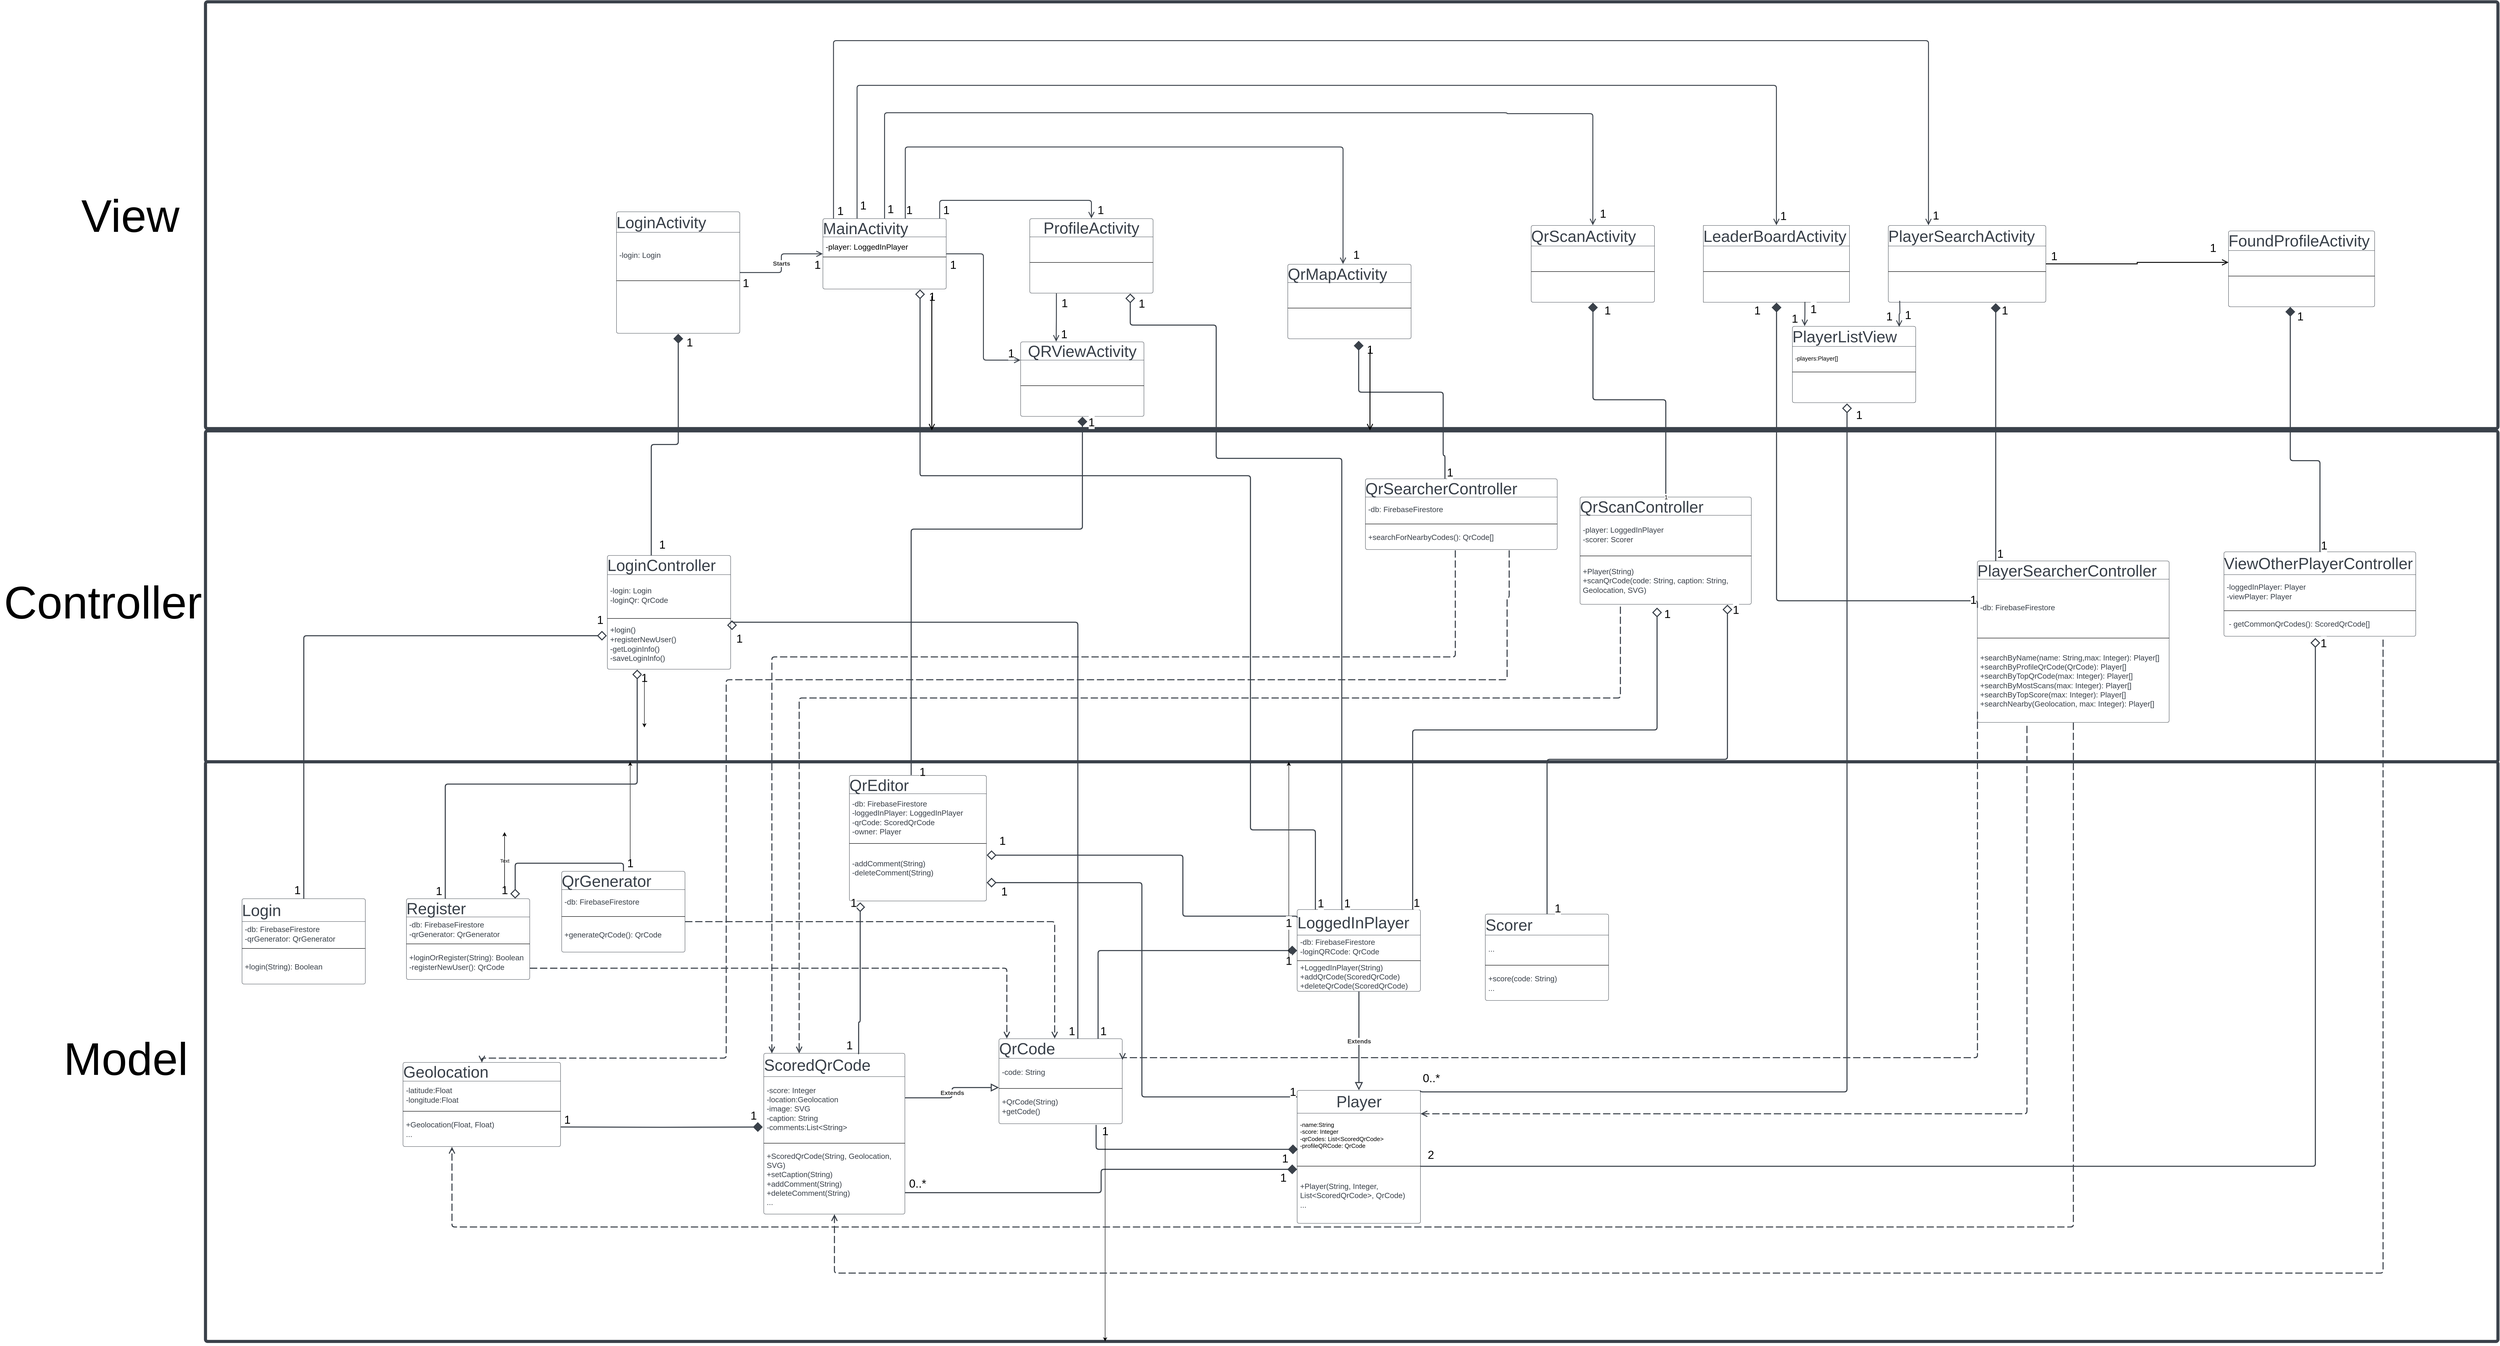 <mxfile version="17.1.1" type="device"><diagram id="C5RBs43oDa-KdzZeNtuy" name="Page-1"><mxGraphModel dx="11961" dy="5869" grid="1" gridSize="10" guides="1" tooltips="1" connect="1" arrows="1" fold="1" page="1" pageScale="1" pageWidth="827" pageHeight="1169" math="0" shadow="0"><root><mxCell id="WIyWlLk6GJQsqaUBKTNV-0"/><mxCell id="WIyWlLk6GJQsqaUBKTNV-1" parent="WIyWlLk6GJQsqaUBKTNV-0"/><UserObject label="" lucidchartObjectId="18V0wIbe8OpO" id="umQOBa0JkOMgR2Bza6dt-0"><mxCell style="html=1;overflow=block;blockSpacing=1;whiteSpace=wrap;container=1;pointerEvents=0;collapsible=0;recursiveResize=0;fontSize=66.7;fontColor=#3a414a;spacing=0;strokeColor=#3a414a;strokeOpacity=100;fillOpacity=0;rounded=1;absoluteArcSize=1;arcSize=9;fillColor=#000000;strokeWidth=6.8;imageWidth=30;imageHeight=24;" vertex="1" parent="WIyWlLk6GJQsqaUBKTNV-1"><mxGeometry x="-1350" y="-985" width="5020" height="935" as="geometry"/></mxCell></UserObject><mxCell id="umQOBa0JkOMgR2Bza6dt-206" value="&lt;font style=&quot;font-size: 35px&quot;&gt;FoundProfileActivity&lt;/font&gt;" style="html=1;overflow=block;blockSpacing=1;swimlane;childLayout=stackLayout;horizontal=1;horizontalStack=0;resizeParent=1;resizeParentMax=0;resizeLast=0;collapsible=0;fontStyle=0;marginBottom=0;swimlaneFillColor=#ffffff;startSize=43;whiteSpace=wrap;fontSize=16.7;fontColor=#3a414a;align=left;spacing=0;strokeColor=#3a414a;strokeOpacity=100;rounded=1;absoluteArcSize=1;arcSize=9;strokeWidth=0.8;" vertex="1" parent="umQOBa0JkOMgR2Bza6dt-0"><mxGeometry x="4430" y="501.88" width="320" height="166.25" as="geometry"/></mxCell><mxCell id="umQOBa0JkOMgR2Bza6dt-207" value="" style="part=1;html=1;resizeHeight=0;strokeColor=none;fillColor=none;align=left;verticalAlign=middle;spacingLeft=4;spacingRight=4;overflow=hidden;rotatable=0;points=[[0,0.5],[1,0.5]];portConstraint=eastwest;swimlaneFillColor=#ffffff;strokeOpacity=100;whiteSpace=wrap;fontSize=13;" vertex="1" parent="umQOBa0JkOMgR2Bza6dt-206"><mxGeometry y="43" width="320" height="52" as="geometry"/></mxCell><mxCell id="umQOBa0JkOMgR2Bza6dt-208" value="" style="line;strokeWidth=1;fillColor=none;align=left;verticalAlign=middle;spacingTop=-1;spacingLeft=3;spacingRight=3;rotatable=0;labelPosition=right;points=[];portConstraint=eastwest;" vertex="1" parent="umQOBa0JkOMgR2Bza6dt-206"><mxGeometry y="95" width="320" height="8" as="geometry"/></mxCell><mxCell id="umQOBa0JkOMgR2Bza6dt-209" value="" style="part=1;html=1;resizeHeight=0;strokeColor=none;fillColor=none;align=left;verticalAlign=middle;spacingLeft=4;spacingRight=4;overflow=hidden;rotatable=0;points=[[0,0.5],[1,0.5]];portConstraint=eastwest;swimlaneFillColor=#ffffff;strokeOpacity=100;whiteSpace=wrap;fontSize=13;" vertex="1" parent="umQOBa0JkOMgR2Bza6dt-206"><mxGeometry y="103" width="320" height="63.25" as="geometry"/></mxCell><UserObject label="" lucidchartObjectId="18V0v7vMmM-X" id="umQOBa0JkOMgR2Bza6dt-1"><mxCell style="html=1;overflow=block;blockSpacing=1;whiteSpace=wrap;container=1;pointerEvents=0;collapsible=0;recursiveResize=0;fontSize=66.7;fontColor=#3a414a;spacing=0;strokeColor=#3a414a;strokeOpacity=100;fillOpacity=0;rounded=1;absoluteArcSize=1;arcSize=9;fillColor=#000000;strokeWidth=6.8;" vertex="1" parent="WIyWlLk6GJQsqaUBKTNV-1"><mxGeometry x="-1350" y="-45" width="5020" height="725" as="geometry"/></mxCell></UserObject><mxCell id="umQOBa0JkOMgR2Bza6dt-94" value="&lt;font style=&quot;font-size: 35px&quot;&gt;LoginController&lt;/font&gt;" style="html=1;overflow=block;blockSpacing=1;swimlane;childLayout=stackLayout;horizontal=1;horizontalStack=0;resizeParent=1;resizeParentMax=0;resizeLast=0;collapsible=0;fontStyle=0;marginBottom=0;swimlaneFillColor=#ffffff;startSize=42;whiteSpace=wrap;fontSize=16.7;fontColor=#3a414a;align=left;spacing=0;strokeColor=#3a414a;strokeOpacity=100;rounded=1;absoluteArcSize=1;arcSize=9;strokeWidth=0.8;" vertex="1" parent="umQOBa0JkOMgR2Bza6dt-1"><mxGeometry x="880" y="273" width="270" height="249.25" as="geometry"/></mxCell><mxCell id="umQOBa0JkOMgR2Bza6dt-95" value="-login: Login&lt;br&gt;-loginQr: QrCode" style="part=1;html=1;resizeHeight=0;strokeColor=none;fillColor=none;align=left;verticalAlign=middle;spacingLeft=4;spacingRight=4;overflow=hidden;rotatable=0;points=[[0,0.5],[1,0.5]];portConstraint=eastwest;swimlaneFillColor=#ffffff;strokeOpacity=100;whiteSpace=wrap;fontSize=16.7;fontColor=#3a414a;" vertex="1" parent="umQOBa0JkOMgR2Bza6dt-94"><mxGeometry y="42" width="270" height="92" as="geometry"/></mxCell><mxCell id="umQOBa0JkOMgR2Bza6dt-96" value="" style="line;strokeWidth=1;fillColor=none;align=left;verticalAlign=middle;spacingTop=-1;spacingLeft=3;spacingRight=3;rotatable=0;labelPosition=right;points=[];portConstraint=eastwest;" vertex="1" parent="umQOBa0JkOMgR2Bza6dt-94"><mxGeometry y="134" width="270" height="8" as="geometry"/></mxCell><mxCell id="umQOBa0JkOMgR2Bza6dt-97" value="&lt;div style=&quot;display: flex ; justify-content: center ; align-items: baseline ; font-size: 0px ; line-height: 1.25 ; margin-top: -2px&quot;&gt;&lt;span&gt;&lt;div&gt;&lt;span style=&quot;font-size: 16.7px&quot;&gt;+login()&lt;/span&gt;&lt;/div&gt;&lt;div&gt;&lt;span style=&quot;font-size: 16.7px&quot;&gt;+registerNewUser()&lt;/span&gt;&lt;/div&gt;&lt;span style=&quot;font-size: 16.7px ; color: #3a414a&quot;&gt;-getLoginInfo()&lt;br&gt;-saveLoginInfo()&lt;/span&gt;&lt;/span&gt;&lt;/div&gt;" style="part=1;html=1;resizeHeight=0;strokeColor=none;fillColor=none;align=left;verticalAlign=middle;spacingLeft=4;spacingRight=4;overflow=hidden;rotatable=0;points=[[0,0.5],[1,0.5]];portConstraint=eastwest;swimlaneFillColor=#ffffff;strokeOpacity=100;whiteSpace=wrap;fontSize=16.7;fontColor=#3a414a;" vertex="1" parent="umQOBa0JkOMgR2Bza6dt-94"><mxGeometry y="142" width="270" height="107.25" as="geometry"/></mxCell><mxCell id="umQOBa0JkOMgR2Bza6dt-71" value="&lt;font style=&quot;font-size: 35px&quot;&gt;PlayerSearcherController&lt;/font&gt;" style="html=1;overflow=block;blockSpacing=1;swimlane;childLayout=stackLayout;horizontal=1;horizontalStack=0;resizeParent=1;resizeParentMax=0;resizeLast=0;collapsible=0;fontStyle=0;marginBottom=0;swimlaneFillColor=#ffffff;startSize=40;whiteSpace=wrap;fontSize=16.7;fontColor=#3a414a;align=left;spacing=0;strokeColor=#3a414a;strokeOpacity=100;rounded=1;absoluteArcSize=1;arcSize=9;strokeWidth=0.8;" vertex="1" parent="umQOBa0JkOMgR2Bza6dt-1"><mxGeometry x="3880" y="285" width="420" height="353.75" as="geometry"/></mxCell><mxCell id="umQOBa0JkOMgR2Bza6dt-72" value="-db: FirebaseFirestore" style="part=1;html=1;resizeHeight=0;strokeColor=none;fillColor=none;align=left;verticalAlign=middle;spacingLeft=4;spacingRight=4;overflow=hidden;rotatable=0;points=[[0,0.5],[1,0.5]];portConstraint=eastwest;swimlaneFillColor=#ffffff;strokeOpacity=100;whiteSpace=wrap;fontSize=16.7;fontColor=#3a414a;" vertex="1" parent="umQOBa0JkOMgR2Bza6dt-71"><mxGeometry y="40" width="420" height="125" as="geometry"/></mxCell><mxCell id="umQOBa0JkOMgR2Bza6dt-73" value="" style="line;strokeWidth=1;fillColor=none;align=left;verticalAlign=middle;spacingTop=-1;spacingLeft=3;spacingRight=3;rotatable=0;labelPosition=right;points=[];portConstraint=eastwest;" vertex="1" parent="umQOBa0JkOMgR2Bza6dt-71"><mxGeometry y="165" width="420" height="8" as="geometry"/></mxCell><mxCell id="umQOBa0JkOMgR2Bza6dt-74" value="+searchByName(name: String,max: Integer): Player[]&#10;+searchByProfileQrCode(QrCode): Player[]&#10;+searchByTopQrCode(max: Integer): Player[]&#10;+searchByMostScans(max: Integer): Player[]&#10;+searchByTopScore(max: Integer): Player[]&#10;+searchNearby(Geolocation, max: Integer): Player[]" style="part=1;html=1;resizeHeight=0;strokeColor=none;fillColor=none;align=left;verticalAlign=middle;spacingLeft=4;spacingRight=4;overflow=hidden;rotatable=0;points=[[0,0.5],[1,0.5]];portConstraint=eastwest;swimlaneFillColor=#ffffff;strokeOpacity=100;whiteSpace=wrap;fontSize=16.7;fontColor=#3a414a;" vertex="1" parent="umQOBa0JkOMgR2Bza6dt-71"><mxGeometry y="173" width="420" height="180.75" as="geometry"/></mxCell><mxCell id="umQOBa0JkOMgR2Bza6dt-76" value="&lt;font style=&quot;font-size: 35px&quot;&gt;QrScanController&lt;/font&gt;" style="html=1;overflow=block;blockSpacing=1;swimlane;childLayout=stackLayout;horizontal=1;horizontalStack=0;resizeParent=1;resizeParentMax=0;resizeLast=0;collapsible=0;fontStyle=0;marginBottom=0;swimlaneFillColor=#ffffff;startSize=40;whiteSpace=wrap;fontSize=16.7;fontColor=#3a414a;align=left;spacing=0;strokeColor=#3a414a;strokeOpacity=100;rounded=1;absoluteArcSize=1;arcSize=9;strokeWidth=0.8;" vertex="1" parent="umQOBa0JkOMgR2Bza6dt-1"><mxGeometry x="3010" y="145" width="375" height="235" as="geometry"/></mxCell><mxCell id="umQOBa0JkOMgR2Bza6dt-77" value="-player: LoggedInPlayer&#10;-scorer: Scorer" style="part=1;html=1;resizeHeight=0;strokeColor=none;fillColor=none;align=left;verticalAlign=middle;spacingLeft=4;spacingRight=4;overflow=hidden;rotatable=0;points=[[0,0.5],[1,0.5]];portConstraint=eastwest;swimlaneFillColor=#ffffff;strokeOpacity=100;whiteSpace=wrap;fontSize=16.7;fontColor=#3a414a;" vertex="1" parent="umQOBa0JkOMgR2Bza6dt-76"><mxGeometry y="40" width="375" height="85" as="geometry"/></mxCell><mxCell id="umQOBa0JkOMgR2Bza6dt-78" value="" style="line;strokeWidth=1;fillColor=none;align=left;verticalAlign=middle;spacingTop=-1;spacingLeft=3;spacingRight=3;rotatable=0;labelPosition=right;points=[];portConstraint=eastwest;" vertex="1" parent="umQOBa0JkOMgR2Bza6dt-76"><mxGeometry y="125" width="375" height="8" as="geometry"/></mxCell><mxCell id="umQOBa0JkOMgR2Bza6dt-79" value="+Player(String)&#10;+scanQrCode(code: String, caption: String, Geolocation, SVG)" style="part=1;html=1;resizeHeight=0;strokeColor=none;fillColor=none;align=left;verticalAlign=middle;spacingLeft=4;spacingRight=4;overflow=hidden;rotatable=0;points=[[0,0.5],[1,0.5]];portConstraint=eastwest;swimlaneFillColor=#ffffff;strokeOpacity=100;whiteSpace=wrap;fontSize=16.7;fontColor=#3a414a;" vertex="1" parent="umQOBa0JkOMgR2Bza6dt-76"><mxGeometry y="133" width="375" height="102" as="geometry"/></mxCell><UserObject label="" lucidchartObjectId="18V0URRxilkY" id="umQOBa0JkOMgR2Bza6dt-2"><mxCell style="html=1;overflow=block;blockSpacing=1;whiteSpace=wrap;container=1;pointerEvents=0;collapsible=0;recursiveResize=0;fontSize=66.7;fontColor=#3a414a;spacing=0;strokeColor=#3a414a;strokeOpacity=100;fillOpacity=0;rounded=1;absoluteArcSize=1;arcSize=9;fillColor=#000000;strokeWidth=6.8;imageWidth=29;" vertex="1" parent="WIyWlLk6GJQsqaUBKTNV-1"><mxGeometry x="-1350" y="680" width="5020" height="1270" as="geometry"/></mxCell></UserObject><mxCell id="umQOBa0JkOMgR2Bza6dt-178" value="&lt;font style=&quot;font-size: 35px&quot;&gt;Login&lt;/font&gt;" style="html=1;overflow=block;blockSpacing=1;swimlane;childLayout=stackLayout;horizontal=1;horizontalStack=0;resizeParent=1;resizeParentMax=0;resizeLast=0;collapsible=0;fontStyle=0;marginBottom=0;swimlaneFillColor=#ffffff;startSize=50;whiteSpace=wrap;fontSize=16.7;fontColor=#3a414a;align=left;spacing=0;strokeColor=#3a414a;strokeOpacity=100;rounded=1;absoluteArcSize=1;arcSize=9;strokeWidth=0.8;" vertex="1" parent="umQOBa0JkOMgR2Bza6dt-2"><mxGeometry x="80" y="300" width="270" height="187" as="geometry"/></mxCell><mxCell id="umQOBa0JkOMgR2Bza6dt-179" value="-db: FirebaseFirestore&#10;-qrGenerator: QrGenerator" style="part=1;html=1;resizeHeight=0;strokeColor=none;fillColor=none;align=left;verticalAlign=middle;spacingLeft=4;spacingRight=4;overflow=hidden;rotatable=0;points=[[0,0.5],[1,0.5]];portConstraint=eastwest;swimlaneFillColor=#ffffff;strokeOpacity=100;whiteSpace=wrap;fontSize=16.7;fontColor=#3a414a;" vertex="1" parent="umQOBa0JkOMgR2Bza6dt-178"><mxGeometry y="50" width="270" height="55" as="geometry"/></mxCell><mxCell id="umQOBa0JkOMgR2Bza6dt-180" value="" style="line;strokeWidth=1;fillColor=none;align=left;verticalAlign=middle;spacingTop=-1;spacingLeft=3;spacingRight=3;rotatable=0;labelPosition=right;points=[];portConstraint=eastwest;" vertex="1" parent="umQOBa0JkOMgR2Bza6dt-178"><mxGeometry y="105" width="270" height="8" as="geometry"/></mxCell><mxCell id="umQOBa0JkOMgR2Bza6dt-181" value="+login(String): Boolean" style="part=1;html=1;resizeHeight=0;strokeColor=none;fillColor=none;align=left;verticalAlign=middle;spacingLeft=4;spacingRight=4;overflow=hidden;rotatable=0;points=[[0,0.5],[1,0.5]];portConstraint=eastwest;swimlaneFillColor=#ffffff;strokeOpacity=100;whiteSpace=wrap;fontSize=16.7;fontColor=#3a414a;" vertex="1" parent="umQOBa0JkOMgR2Bza6dt-178"><mxGeometry y="113" width="270" height="74" as="geometry"/></mxCell><mxCell id="umQOBa0JkOMgR2Bza6dt-112" value="&lt;font style=&quot;font-size: 35px&quot;&gt;Register&lt;/font&gt;" style="html=1;overflow=block;blockSpacing=1;swimlane;childLayout=stackLayout;horizontal=1;horizontalStack=0;resizeParent=1;resizeParentMax=0;resizeLast=0;collapsible=0;fontStyle=0;marginBottom=0;swimlaneFillColor=#ffffff;startSize=40;whiteSpace=wrap;fontSize=16.7;fontColor=#3a414a;align=left;spacing=0;strokeColor=#3a414a;strokeOpacity=100;rounded=1;absoluteArcSize=1;arcSize=9;strokeWidth=0.8;" vertex="1" parent="umQOBa0JkOMgR2Bza6dt-2"><mxGeometry x="440" y="300" width="270" height="177" as="geometry"/></mxCell><mxCell id="umQOBa0JkOMgR2Bza6dt-113" value="-db: FirebaseFirestore&#10;-qrGenerator: QrGenerator" style="part=1;html=1;resizeHeight=0;strokeColor=none;fillColor=none;align=left;verticalAlign=middle;spacingLeft=4;spacingRight=4;overflow=hidden;rotatable=0;points=[[0,0.5],[1,0.5]];portConstraint=eastwest;swimlaneFillColor=#ffffff;strokeOpacity=100;whiteSpace=wrap;fontSize=16.7;fontColor=#3a414a;" vertex="1" parent="umQOBa0JkOMgR2Bza6dt-112"><mxGeometry y="40" width="270" height="55" as="geometry"/></mxCell><mxCell id="umQOBa0JkOMgR2Bza6dt-114" value="" style="line;strokeWidth=1;fillColor=none;align=left;verticalAlign=middle;spacingTop=-1;spacingLeft=3;spacingRight=3;rotatable=0;labelPosition=right;points=[];portConstraint=eastwest;" vertex="1" parent="umQOBa0JkOMgR2Bza6dt-112"><mxGeometry y="95" width="270" height="8" as="geometry"/></mxCell><mxCell id="umQOBa0JkOMgR2Bza6dt-115" value="+loginOrRegister(String): Boolean&lt;br&gt;-registerNewUser(): QrCode" style="part=1;html=1;resizeHeight=0;strokeColor=none;fillColor=none;align=left;verticalAlign=middle;spacingLeft=4;spacingRight=4;overflow=hidden;rotatable=0;points=[[0,0.5],[1,0.5]];portConstraint=eastwest;swimlaneFillColor=#ffffff;strokeOpacity=100;whiteSpace=wrap;fontSize=16.7;fontColor=#3a414a;" vertex="1" parent="umQOBa0JkOMgR2Bza6dt-112"><mxGeometry y="103" width="270" height="74" as="geometry"/></mxCell><mxCell id="umQOBa0JkOMgR2Bza6dt-15" value="&lt;font style=&quot;font-size: 35px&quot;&gt;Geolocation&lt;/font&gt;" style="html=1;overflow=block;blockSpacing=1;swimlane;childLayout=stackLayout;horizontal=1;horizontalStack=0;resizeParent=1;resizeParentMax=0;resizeLast=0;collapsible=0;fontStyle=0;marginBottom=0;swimlaneFillColor=#ffffff;startSize=41;whiteSpace=wrap;fontSize=16.7;fontColor=#3a414a;align=left;spacing=0;strokeColor=#3a414a;strokeOpacity=100;rounded=1;absoluteArcSize=1;arcSize=9;strokeWidth=0.8;" vertex="1" parent="umQOBa0JkOMgR2Bza6dt-2"><mxGeometry x="432.5" y="658.75" width="345" height="184.25" as="geometry"/></mxCell><mxCell id="umQOBa0JkOMgR2Bza6dt-16" value="-latitude:Float&#10;-longitude:Float" style="part=1;html=1;resizeHeight=0;strokeColor=none;fillColor=none;align=left;verticalAlign=middle;spacingLeft=4;spacingRight=4;overflow=hidden;rotatable=0;points=[[0,0.5],[1,0.5]];portConstraint=eastwest;swimlaneFillColor=#ffffff;strokeOpacity=100;whiteSpace=wrap;fontSize=16.7;fontColor=#3a414a;" vertex="1" parent="umQOBa0JkOMgR2Bza6dt-15"><mxGeometry y="41" width="345" height="62" as="geometry"/></mxCell><mxCell id="umQOBa0JkOMgR2Bza6dt-17" value="" style="line;strokeWidth=1;fillColor=none;align=left;verticalAlign=middle;spacingTop=-1;spacingLeft=3;spacingRight=3;rotatable=0;labelPosition=right;points=[];portConstraint=eastwest;" vertex="1" parent="umQOBa0JkOMgR2Bza6dt-15"><mxGeometry y="103" width="345" height="8" as="geometry"/></mxCell><mxCell id="umQOBa0JkOMgR2Bza6dt-18" value="+Geolocation(Float, Float)&#10;..." style="part=1;html=1;resizeHeight=0;strokeColor=none;fillColor=none;align=left;verticalAlign=middle;spacingLeft=4;spacingRight=4;overflow=hidden;rotatable=0;points=[[0,0.5],[1,0.5]];portConstraint=eastwest;swimlaneFillColor=#ffffff;strokeOpacity=100;whiteSpace=wrap;fontSize=16.7;fontColor=#3a414a;" vertex="1" parent="umQOBa0JkOMgR2Bza6dt-15"><mxGeometry y="111" width="345" height="73.25" as="geometry"/></mxCell><mxCell id="umQOBa0JkOMgR2Bza6dt-188" value="&lt;font style=&quot;font-size: 25px&quot;&gt;1&lt;/font&gt;" style="text;html=1;align=center;verticalAlign=middle;resizable=0;points=[];autosize=1;strokeColor=none;fillColor=none;" vertex="1" parent="umQOBa0JkOMgR2Bza6dt-2"><mxGeometry x="1395" y="610" width="30" height="20" as="geometry"/></mxCell><mxCell id="umQOBa0JkOMgR2Bza6dt-7" value="&lt;div style=&quot;display: flex ; justify-content: center ; text-align: center ; align-items: baseline ; line-height: 1.25 ; margin-top: -2px&quot;&gt;&lt;span style=&quot;color: rgb(58 , 65 , 74)&quot;&gt;&lt;font style=&quot;font-size: 35px&quot;&gt;Player&lt;/font&gt;&lt;/span&gt;&lt;span style=&quot;font-size: 16px ; color: rgb(0 , 0 , 0)&quot;&gt;  &lt;/span&gt;&lt;/div&gt;" style="swimlane;childLayout=stackLayout;horizontal=1;horizontalStack=0;resizeParent=1;resizeParentMax=0;resizeLast=0;collapsible=0;fontStyle=0;marginBottom=0;swimlaneFillColor=#ffffff;startSize=50;whiteSpace=wrap;overflow=block;blockSpacing=1;html=1;fontSize=13;align=left;spacing=0;strokeColor=#3a414a;strokeOpacity=100;rounded=1;absoluteArcSize=1;arcSize=9;strokeWidth=0.8;" vertex="1" parent="umQOBa0JkOMgR2Bza6dt-2"><mxGeometry x="2390.5" y="720" width="270" height="291.25" as="geometry"/></mxCell><mxCell id="umQOBa0JkOMgR2Bza6dt-8" value="-name:String&#10;-score: Integer&#10;-qrCodes: List&amp;lt;ScoredQrCode&amp;gt;&#10;-profileQRCode: QrCode&#10;" style="part=1;resizeHeight=0;strokeColor=none;fillColor=none;align=left;verticalAlign=middle;spacingLeft=4;spacingRight=4;rotatable=0;points=[[0,0.5],[1,0.5]];portConstraint=eastwest;swimlaneFillColor=#ffffff;strokeOpacity=100;whiteSpace=wrap;overflow=block;blockSpacing=1;html=1;fontSize=13;" vertex="1" parent="umQOBa0JkOMgR2Bza6dt-7"><mxGeometry y="50" width="270" height="112" as="geometry"/></mxCell><mxCell id="umQOBa0JkOMgR2Bza6dt-9" value="" style="line;strokeWidth=1;fillColor=none;align=left;verticalAlign=middle;spacingTop=-1;spacingLeft=3;spacingRight=3;rotatable=0;labelPosition=right;points=[];portConstraint=eastwest;" vertex="1" parent="umQOBa0JkOMgR2Bza6dt-7"><mxGeometry y="162" width="270" height="8" as="geometry"/></mxCell><mxCell id="umQOBa0JkOMgR2Bza6dt-10" value="+Player(String, Integer, List&amp;lt;ScoredQrCode&amp;gt;, QrCode)&#10;..." style="part=1;html=1;resizeHeight=0;strokeColor=none;fillColor=none;align=left;verticalAlign=middle;spacingLeft=4;spacingRight=4;overflow=hidden;rotatable=0;points=[[0,0.5],[1,0.5]];portConstraint=eastwest;swimlaneFillColor=#ffffff;strokeOpacity=100;whiteSpace=wrap;fontSize=16.7;fontColor=#3a414a;" vertex="1" parent="umQOBa0JkOMgR2Bza6dt-7"><mxGeometry y="170" width="270" height="121.25" as="geometry"/></mxCell><mxCell id="umQOBa0JkOMgR2Bza6dt-104" value="&lt;font style=&quot;font-size: 35px&quot;&gt;QrEditor&lt;/font&gt;" style="html=1;overflow=block;blockSpacing=1;swimlane;childLayout=stackLayout;horizontal=1;horizontalStack=0;resizeParent=1;resizeParentMax=0;resizeLast=0;collapsible=0;fontStyle=0;marginBottom=0;swimlaneFillColor=#ffffff;startSize=40;whiteSpace=wrap;fontSize=16.7;fontColor=#3a414a;align=left;spacing=0;strokeColor=#3a414a;strokeOpacity=100;rounded=1;absoluteArcSize=1;arcSize=9;strokeWidth=0.8;" vertex="1" parent="umQOBa0JkOMgR2Bza6dt-2"><mxGeometry x="1410" y="30" width="300" height="275" as="geometry"/></mxCell><mxCell id="umQOBa0JkOMgR2Bza6dt-105" value="-db: FirebaseFirestore&#10;-loggedInPlayer: LoggedInPlayer&#10;-qrCode: ScoredQrCode&#10;-owner: Player" style="part=1;html=1;resizeHeight=0;strokeColor=none;fillColor=none;align=left;verticalAlign=middle;spacingLeft=4;spacingRight=4;overflow=hidden;rotatable=0;points=[[0,0.5],[1,0.5]];portConstraint=eastwest;swimlaneFillColor=#ffffff;strokeOpacity=100;whiteSpace=wrap;fontSize=16.7;fontColor=#3a414a;" vertex="1" parent="umQOBa0JkOMgR2Bza6dt-104"><mxGeometry y="40" width="300" height="105" as="geometry"/></mxCell><mxCell id="umQOBa0JkOMgR2Bza6dt-106" value="" style="line;strokeWidth=1;fillColor=none;align=left;verticalAlign=middle;spacingTop=-1;spacingLeft=3;spacingRight=3;rotatable=0;labelPosition=right;points=[];portConstraint=eastwest;" vertex="1" parent="umQOBa0JkOMgR2Bza6dt-104"><mxGeometry y="145" width="300" height="8" as="geometry"/></mxCell><mxCell id="umQOBa0JkOMgR2Bza6dt-107" value="-addComment(String)&#10;-deleteComment(String)&#10;" style="part=1;html=1;resizeHeight=0;strokeColor=none;fillColor=none;align=left;verticalAlign=middle;spacingLeft=4;spacingRight=4;overflow=hidden;rotatable=0;points=[[0,0.5],[1,0.5]];portConstraint=eastwest;swimlaneFillColor=#ffffff;strokeOpacity=100;whiteSpace=wrap;fontSize=16.7;fontColor=#3a414a;" vertex="1" parent="umQOBa0JkOMgR2Bza6dt-104"><mxGeometry y="153" width="300" height="122" as="geometry"/></mxCell><UserObject label="" lucidchartObjectId="7F80Kqc3tgYV" id="umQOBa0JkOMgR2Bza6dt-123"><mxCell style="html=1;jettySize=18;whiteSpace=wrap;fontSize=13;strokeColor=#3a414a;strokeOpacity=100;strokeWidth=2.3;rounded=1;arcSize=12;edgeStyle=orthogonalEdgeStyle;startArrow=diamond;startFill=0;startSize=16;endArrow=none;exitX=1.001;exitY=0.853;exitPerimeter=0;entryX=-0.001;entryY=0.048;entryPerimeter=0;" edge="1" parent="umQOBa0JkOMgR2Bza6dt-2" source="umQOBa0JkOMgR2Bza6dt-104" target="umQOBa0JkOMgR2Bza6dt-7"><mxGeometry width="100" height="100" relative="1" as="geometry"><Array as="points"/></mxGeometry></mxCell></UserObject><mxCell id="umQOBa0JkOMgR2Bza6dt-124" value="1" style="text;html=1;resizable=0;labelBackgroundColor=default;align=center;verticalAlign=middle;fontSize=25;" vertex="1" parent="umQOBa0JkOMgR2Bza6dt-123"><mxGeometry x="-1" relative="1" as="geometry"><mxPoint x="38" y="18" as="offset"/></mxGeometry></mxCell><mxCell id="umQOBa0JkOMgR2Bza6dt-125" value="1" style="text;html=1;resizable=0;labelBackgroundColor=default;align=center;verticalAlign=middle;fontSize=25;" vertex="1" parent="umQOBa0JkOMgR2Bza6dt-123"><mxGeometry x="1" relative="1" as="geometry"><mxPoint x="-10" y="-12" as="offset"/></mxGeometry></mxCell><mxCell id="umQOBa0JkOMgR2Bza6dt-3" value="&lt;font style=&quot;font-size: 35px&quot;&gt;QrCode&lt;/font&gt;" style="html=1;overflow=block;blockSpacing=1;swimlane;childLayout=stackLayout;horizontal=1;horizontalStack=0;resizeParent=1;resizeParentMax=0;resizeLast=0;collapsible=0;fontStyle=0;marginBottom=0;swimlaneFillColor=#ffffff;startSize=43;whiteSpace=wrap;fontSize=16.7;fontColor=#3a414a;align=left;spacing=0;strokeColor=#3a414a;strokeOpacity=100;rounded=1;absoluteArcSize=1;arcSize=9;strokeWidth=0.8;" vertex="1" parent="WIyWlLk6GJQsqaUBKTNV-1"><mxGeometry x="387.5" y="1286.75" width="270" height="186.25" as="geometry"/></mxCell><mxCell id="umQOBa0JkOMgR2Bza6dt-4" value="-code: String" style="part=1;html=1;resizeHeight=0;strokeColor=none;fillColor=none;align=left;verticalAlign=middle;spacingLeft=4;spacingRight=4;overflow=hidden;rotatable=0;points=[[0,0.5],[1,0.5]];portConstraint=eastwest;swimlaneFillColor=#ffffff;strokeOpacity=100;whiteSpace=wrap;fontSize=16.7;fontColor=#3a414a;" vertex="1" parent="umQOBa0JkOMgR2Bza6dt-3"><mxGeometry y="43" width="270" height="62" as="geometry"/></mxCell><mxCell id="umQOBa0JkOMgR2Bza6dt-5" value="" style="line;strokeWidth=1;fillColor=none;align=left;verticalAlign=middle;spacingTop=-1;spacingLeft=3;spacingRight=3;rotatable=0;labelPosition=right;points=[];portConstraint=eastwest;" vertex="1" parent="umQOBa0JkOMgR2Bza6dt-3"><mxGeometry y="105" width="270" height="8" as="geometry"/></mxCell><mxCell id="umQOBa0JkOMgR2Bza6dt-6" value="+QrCode(String)&#10;+getCode()" style="part=1;html=1;resizeHeight=0;strokeColor=none;fillColor=none;align=left;verticalAlign=middle;spacingLeft=4;spacingRight=4;overflow=hidden;rotatable=0;points=[[0,0.5],[1,0.5]];portConstraint=eastwest;swimlaneFillColor=#ffffff;strokeOpacity=100;whiteSpace=wrap;fontSize=16.7;fontColor=#3a414a;" vertex="1" parent="umQOBa0JkOMgR2Bza6dt-3"><mxGeometry y="113" width="270" height="73.25" as="geometry"/></mxCell><mxCell id="umQOBa0JkOMgR2Bza6dt-11" value="&lt;font style=&quot;font-size: 35px&quot;&gt;ScoredQrCode&lt;/font&gt;" style="html=1;overflow=block;blockSpacing=1;swimlane;childLayout=stackLayout;horizontal=1;horizontalStack=0;resizeParent=1;resizeParentMax=0;resizeLast=0;collapsible=0;fontStyle=0;marginBottom=0;swimlaneFillColor=#ffffff;startSize=51;whiteSpace=wrap;fontSize=16.7;fontColor=#3a414a;align=left;spacing=0;strokeColor=#3a414a;strokeOpacity=100;rounded=1;absoluteArcSize=1;arcSize=9;strokeWidth=0.8;" vertex="1" parent="WIyWlLk6GJQsqaUBKTNV-1"><mxGeometry x="-127.5" y="1318.75" width="309" height="352.25" as="geometry"/></mxCell><mxCell id="umQOBa0JkOMgR2Bza6dt-12" value="-score: Integer&#10;-location:Geolocation&#10;-image: SVG&#10;-caption: String&#10;-comments:List&amp;lt;String&amp;gt;" style="part=1;html=1;resizeHeight=0;strokeColor=none;fillColor=none;align=left;verticalAlign=middle;spacingLeft=4;spacingRight=4;overflow=hidden;rotatable=0;points=[[0,0.5],[1,0.5]];portConstraint=eastwest;swimlaneFillColor=#ffffff;strokeOpacity=100;whiteSpace=wrap;fontSize=16.7;fontColor=#3a414a;" vertex="1" parent="umQOBa0JkOMgR2Bza6dt-11"><mxGeometry y="51" width="309" height="142" as="geometry"/></mxCell><mxCell id="umQOBa0JkOMgR2Bza6dt-13" value="" style="line;strokeWidth=1;fillColor=none;align=left;verticalAlign=middle;spacingTop=-1;spacingLeft=3;spacingRight=3;rotatable=0;labelPosition=right;points=[];portConstraint=eastwest;" vertex="1" parent="umQOBa0JkOMgR2Bza6dt-11"><mxGeometry y="193" width="309" height="8" as="geometry"/></mxCell><mxCell id="umQOBa0JkOMgR2Bza6dt-14" value="+ScoredQrCode(String, Geolocation, SVG)&#10;+setCaption(String)&#10;+addComment(String)&#10;+deleteComment(String)&#10;..." style="part=1;html=1;resizeHeight=0;strokeColor=none;fillColor=none;align=left;verticalAlign=middle;spacingLeft=4;spacingRight=4;overflow=hidden;rotatable=0;points=[[0,0.5],[1,0.5]];portConstraint=eastwest;swimlaneFillColor=#ffffff;strokeOpacity=100;whiteSpace=wrap;fontSize=16.7;fontColor=#3a414a;" vertex="1" parent="umQOBa0JkOMgR2Bza6dt-11"><mxGeometry y="201" width="309" height="151.25" as="geometry"/></mxCell><UserObject label="" lucidchartObjectId=".8V08~PSt_4a" id="umQOBa0JkOMgR2Bza6dt-19"><mxCell style="html=1;jettySize=18;whiteSpace=wrap;fontSize=13;strokeColor=#3a414a;strokeOpacity=100;strokeWidth=2.3;rounded=1;arcSize=12;edgeStyle=orthogonalEdgeStyle;startArrow=none;endArrow=block;endFill=0;endSize=12;exitX=1.001;exitY=0.276;exitPerimeter=0;entryX=-0.001;entryY=0.573;entryPerimeter=0;" edge="1" parent="WIyWlLk6GJQsqaUBKTNV-1" source="umQOBa0JkOMgR2Bza6dt-11" target="umQOBa0JkOMgR2Bza6dt-3"><mxGeometry width="100" height="100" relative="1" as="geometry"><Array as="points"/></mxGeometry></mxCell></UserObject><mxCell id="umQOBa0JkOMgR2Bza6dt-20" value="Extends" style="text;html=1;resizable=0;labelBackgroundColor=default;align=center;verticalAlign=middle;fontStyle=1;fontColor=#333333;fontSize=13.3;" vertex="1" parent="umQOBa0JkOMgR2Bza6dt-19"><mxGeometry relative="1" as="geometry"/></mxCell><mxCell id="umQOBa0JkOMgR2Bza6dt-21" value="&lt;font style=&quot;font-size: 35px&quot;&gt;LoginActivity&lt;/font&gt;" style="html=1;overflow=block;blockSpacing=1;swimlane;childLayout=stackLayout;horizontal=1;horizontalStack=0;resizeParent=1;resizeParentMax=0;resizeLast=0;collapsible=0;fontStyle=0;marginBottom=0;swimlaneFillColor=#ffffff;startSize=45;whiteSpace=wrap;fontSize=16.7;fontColor=#3a414a;align=left;spacing=0;strokeColor=#3a414a;strokeOpacity=100;rounded=1;absoluteArcSize=1;arcSize=9;strokeWidth=0.8;" vertex="1" parent="WIyWlLk6GJQsqaUBKTNV-1"><mxGeometry x="-450" y="-525" width="270" height="266.25" as="geometry"/></mxCell><mxCell id="umQOBa0JkOMgR2Bza6dt-22" value="-login: Login" style="part=1;html=1;resizeHeight=0;strokeColor=none;fillColor=none;align=left;verticalAlign=middle;spacingLeft=4;spacingRight=4;overflow=hidden;rotatable=0;points=[[0,0.5],[1,0.5]];portConstraint=eastwest;swimlaneFillColor=#ffffff;strokeOpacity=100;whiteSpace=wrap;fontSize=16.7;fontColor=#3a414a;" vertex="1" parent="umQOBa0JkOMgR2Bza6dt-21"><mxGeometry y="45" width="270" height="102" as="geometry"/></mxCell><mxCell id="umQOBa0JkOMgR2Bza6dt-23" value="" style="line;strokeWidth=1;fillColor=none;align=left;verticalAlign=middle;spacingTop=-1;spacingLeft=3;spacingRight=3;rotatable=0;labelPosition=right;points=[];portConstraint=eastwest;" vertex="1" parent="umQOBa0JkOMgR2Bza6dt-21"><mxGeometry y="147" width="270" height="8" as="geometry"/></mxCell><mxCell id="umQOBa0JkOMgR2Bza6dt-24" value="" style="part=1;html=1;resizeHeight=0;strokeColor=none;fillColor=none;align=left;verticalAlign=middle;spacingLeft=4;spacingRight=4;overflow=hidden;rotatable=0;points=[[0,0.5],[1,0.5]];portConstraint=eastwest;swimlaneFillColor=#ffffff;strokeOpacity=100;whiteSpace=wrap;fontSize=13;" vertex="1" parent="umQOBa0JkOMgR2Bza6dt-21"><mxGeometry y="155" width="270" height="111.25" as="geometry"/></mxCell><UserObject label="" lucidchartObjectId="z~V0w2~Pqj2Z" id="umQOBa0JkOMgR2Bza6dt-25"><mxCell style="html=1;jettySize=18;whiteSpace=wrap;fontSize=13;strokeColor=#3a414a;strokeOpacity=100;strokeWidth=2.3;rounded=1;arcSize=12;edgeStyle=orthogonalEdgeStyle;startArrow=diamond;startFill=1;startSize=16;endArrow=none;exitX=0.5;exitY=1.003;exitPerimeter=0;entryX=0.355;entryY=-0.002;entryPerimeter=0;" edge="1" parent="WIyWlLk6GJQsqaUBKTNV-1" source="umQOBa0JkOMgR2Bza6dt-21" target="umQOBa0JkOMgR2Bza6dt-94"><mxGeometry width="100" height="100" relative="1" as="geometry"><Array as="points"/></mxGeometry></mxCell></UserObject><mxCell id="umQOBa0JkOMgR2Bza6dt-26" value="1" style="text;html=1;resizable=0;labelBackgroundColor=default;align=center;verticalAlign=middle;fontSize=25;" vertex="1" parent="umQOBa0JkOMgR2Bza6dt-25"><mxGeometry x="-1" relative="1" as="geometry"><mxPoint x="25" y="18" as="offset"/></mxGeometry></mxCell><mxCell id="umQOBa0JkOMgR2Bza6dt-27" value="1" style="text;html=1;resizable=0;labelBackgroundColor=default;align=center;verticalAlign=middle;fontSize=25;" vertex="1" parent="umQOBa0JkOMgR2Bza6dt-25"><mxGeometry x="1" relative="1" as="geometry"><mxPoint x="24" y="-25" as="offset"/></mxGeometry></mxCell><mxCell id="umQOBa0JkOMgR2Bza6dt-28" value="&lt;font style=&quot;font-size: 35px&quot;&gt;MainActivity&lt;/font&gt;" style="html=1;overflow=block;blockSpacing=1;swimlane;childLayout=stackLayout;horizontal=1;horizontalStack=0;resizeParent=1;resizeParentMax=0;resizeLast=0;collapsible=0;fontStyle=0;marginBottom=0;swimlaneFillColor=#ffffff;startSize=40;whiteSpace=wrap;fontSize=16.7;fontColor=#3a414a;align=left;spacing=0;strokeColor=#3a414a;strokeOpacity=100;rounded=1;absoluteArcSize=1;arcSize=9;strokeWidth=0.8;" vertex="1" parent="WIyWlLk6GJQsqaUBKTNV-1"><mxGeometry x="2" y="-510" width="270" height="154.25" as="geometry"/></mxCell><mxCell id="umQOBa0JkOMgR2Bza6dt-29" value="&lt;font style=&quot;font-size: 17px&quot;&gt;-player: LoggedInPlayer&lt;/font&gt;" style="part=1;html=1;resizeHeight=0;strokeColor=none;fillColor=none;align=left;verticalAlign=middle;spacingLeft=4;spacingRight=4;overflow=hidden;rotatable=0;points=[[0,0.5],[1,0.5]];portConstraint=eastwest;swimlaneFillColor=#ffffff;strokeOpacity=100;whiteSpace=wrap;fontSize=21;fontColor=default;" vertex="1" parent="umQOBa0JkOMgR2Bza6dt-28"><mxGeometry y="40" width="270" height="40" as="geometry"/></mxCell><mxCell id="umQOBa0JkOMgR2Bza6dt-30" value="" style="line;strokeWidth=1;fillColor=none;align=left;verticalAlign=middle;spacingTop=-1;spacingLeft=3;spacingRight=3;rotatable=0;labelPosition=right;points=[];portConstraint=eastwest;" vertex="1" parent="umQOBa0JkOMgR2Bza6dt-28"><mxGeometry y="80" width="270" height="8" as="geometry"/></mxCell><mxCell id="umQOBa0JkOMgR2Bza6dt-31" value="" style="part=1;html=1;resizeHeight=0;strokeColor=none;fillColor=none;align=left;verticalAlign=middle;spacingLeft=4;spacingRight=4;overflow=hidden;rotatable=0;points=[[0,0.5],[1,0.5]];portConstraint=eastwest;swimlaneFillColor=#ffffff;strokeOpacity=100;whiteSpace=wrap;fontSize=13;" vertex="1" parent="umQOBa0JkOMgR2Bza6dt-28"><mxGeometry y="88" width="270" height="66.25" as="geometry"/></mxCell><mxCell id="umQOBa0JkOMgR2Bza6dt-32" value="&lt;div style=&quot;display: flex ; justify-content: center ; text-align: center ; align-items: baseline ; line-height: 1.25 ; margin-top: -2px&quot;&gt;&lt;span style=&quot;color: rgb(58 , 65 , 74)&quot;&gt;&lt;font style=&quot;font-size: 35px&quot;&gt;ProfileActivity&lt;/font&gt;&lt;/span&gt;&lt;span style=&quot;font-size: 16px ; color: rgb(0 , 0 , 0)&quot;&gt;  &lt;/span&gt;&lt;/div&gt;" style="swimlane;childLayout=stackLayout;horizontal=1;horizontalStack=0;resizeParent=1;resizeParentMax=0;resizeLast=0;collapsible=0;fontStyle=0;marginBottom=0;swimlaneFillColor=#ffffff;startSize=40;whiteSpace=wrap;overflow=block;blockSpacing=1;html=1;fontSize=13;align=left;spacing=0;strokeColor=#3a414a;strokeOpacity=100;rounded=1;absoluteArcSize=1;arcSize=9;strokeWidth=0.8;" vertex="1" parent="WIyWlLk6GJQsqaUBKTNV-1"><mxGeometry x="455" y="-510" width="270" height="163.25" as="geometry"/></mxCell><mxCell id="umQOBa0JkOMgR2Bza6dt-33" value="" style="part=1;resizeHeight=0;strokeColor=none;fillColor=none;align=left;verticalAlign=middle;spacingLeft=4;spacingRight=4;rotatable=0;points=[[0,0.5],[1,0.5]];portConstraint=eastwest;swimlaneFillColor=#ffffff;strokeOpacity=100;whiteSpace=wrap;overflow=block;blockSpacing=1;html=1;fontSize=13;" vertex="1" parent="umQOBa0JkOMgR2Bza6dt-32"><mxGeometry y="40" width="270" height="52" as="geometry"/></mxCell><mxCell id="umQOBa0JkOMgR2Bza6dt-34" value="" style="line;strokeWidth=1;fillColor=none;align=left;verticalAlign=middle;spacingTop=-1;spacingLeft=3;spacingRight=3;rotatable=0;labelPosition=right;points=[];portConstraint=eastwest;" vertex="1" parent="umQOBa0JkOMgR2Bza6dt-32"><mxGeometry y="92" width="270" height="8" as="geometry"/></mxCell><mxCell id="umQOBa0JkOMgR2Bza6dt-35" value="" style="part=1;html=1;resizeHeight=0;strokeColor=none;fillColor=none;align=left;verticalAlign=middle;spacingLeft=4;spacingRight=4;overflow=hidden;rotatable=0;points=[[0,0.5],[1,0.5]];portConstraint=eastwest;swimlaneFillColor=#ffffff;strokeOpacity=100;whiteSpace=wrap;fontSize=13;" vertex="1" parent="umQOBa0JkOMgR2Bza6dt-32"><mxGeometry y="100" width="270" height="63.25" as="geometry"/></mxCell><UserObject label="" lucidchartObjectId="PaW0-atK8jPE" id="umQOBa0JkOMgR2Bza6dt-36"><mxCell style="html=1;jettySize=18;whiteSpace=wrap;fontSize=13;strokeColor=#3a414a;strokeOpacity=100;strokeWidth=2;rounded=1;arcSize=12;edgeStyle=orthogonalEdgeStyle;startArrow=none;endArrow=open;exitX=1.001;exitY=0.5;exitPerimeter=0;entryX=-0.001;entryY=0.5;entryPerimeter=0;endSize=10;startSize=10;" edge="1" parent="WIyWlLk6GJQsqaUBKTNV-1" source="umQOBa0JkOMgR2Bza6dt-21" target="umQOBa0JkOMgR2Bza6dt-28"><mxGeometry width="100" height="100" relative="1" as="geometry"><Array as="points"/></mxGeometry></mxCell></UserObject><mxCell id="umQOBa0JkOMgR2Bza6dt-37" value="Starts" style="text;html=1;resizable=0;labelBackgroundColor=default;align=center;verticalAlign=middle;fontStyle=1;fontColor=#333333;fontSize=13.3;" vertex="1" parent="umQOBa0JkOMgR2Bza6dt-36"><mxGeometry relative="1" as="geometry"/></mxCell><mxCell id="umQOBa0JkOMgR2Bza6dt-38" value="1" style="text;html=1;resizable=0;labelBackgroundColor=default;align=center;verticalAlign=middle;fontSize=25;" vertex="1" parent="umQOBa0JkOMgR2Bza6dt-36"><mxGeometry x="-0.893" relative="1" as="geometry"><mxPoint y="22" as="offset"/></mxGeometry></mxCell><mxCell id="umQOBa0JkOMgR2Bza6dt-39" value="1" style="text;html=1;resizable=0;labelBackgroundColor=default;align=center;verticalAlign=middle;fontSize=25;" vertex="1" parent="umQOBa0JkOMgR2Bza6dt-36"><mxGeometry x="0.893" relative="1" as="geometry"><mxPoint y="23" as="offset"/></mxGeometry></mxCell><mxCell id="umQOBa0JkOMgR2Bza6dt-40" value="&lt;font style=&quot;font-size: 35px&quot;&gt;QrScanActivity&lt;/font&gt;" style="html=1;overflow=block;blockSpacing=1;swimlane;childLayout=stackLayout;horizontal=1;horizontalStack=0;resizeParent=1;resizeParentMax=0;resizeLast=0;collapsible=0;fontStyle=0;marginBottom=0;swimlaneFillColor=#ffffff;startSize=45;whiteSpace=wrap;fontSize=16.7;fontColor=#3a414a;align=left;spacing=0;strokeColor=#3a414a;strokeOpacity=100;rounded=1;absoluteArcSize=1;arcSize=9;strokeWidth=0.8;" vertex="1" parent="WIyWlLk6GJQsqaUBKTNV-1"><mxGeometry x="1553" y="-495" width="270" height="168.25" as="geometry"/></mxCell><mxCell id="umQOBa0JkOMgR2Bza6dt-41" value="" style="part=1;html=1;resizeHeight=0;strokeColor=none;fillColor=none;align=left;verticalAlign=middle;spacingLeft=4;spacingRight=4;overflow=hidden;rotatable=0;points=[[0,0.5],[1,0.5]];portConstraint=eastwest;swimlaneFillColor=#ffffff;strokeOpacity=100;whiteSpace=wrap;fontSize=13;" vertex="1" parent="umQOBa0JkOMgR2Bza6dt-40"><mxGeometry y="45" width="270" height="52" as="geometry"/></mxCell><mxCell id="umQOBa0JkOMgR2Bza6dt-42" value="" style="line;strokeWidth=1;fillColor=none;align=left;verticalAlign=middle;spacingTop=-1;spacingLeft=3;spacingRight=3;rotatable=0;labelPosition=right;points=[];portConstraint=eastwest;" vertex="1" parent="umQOBa0JkOMgR2Bza6dt-40"><mxGeometry y="97" width="270" height="8" as="geometry"/></mxCell><mxCell id="umQOBa0JkOMgR2Bza6dt-43" value="" style="part=1;html=1;resizeHeight=0;strokeColor=none;fillColor=none;align=left;verticalAlign=middle;spacingLeft=4;spacingRight=4;overflow=hidden;rotatable=0;points=[[0,0.5],[1,0.5]];portConstraint=eastwest;swimlaneFillColor=#ffffff;strokeOpacity=100;whiteSpace=wrap;fontSize=13;" vertex="1" parent="umQOBa0JkOMgR2Bza6dt-40"><mxGeometry y="105" width="270" height="63.25" as="geometry"/></mxCell><mxCell id="umQOBa0JkOMgR2Bza6dt-44" value="&lt;font style=&quot;font-size: 35px&quot;&gt;QrMapActivity&lt;/font&gt;" style="html=1;overflow=block;blockSpacing=1;swimlane;childLayout=stackLayout;horizontal=1;horizontalStack=0;resizeParent=1;resizeParentMax=0;resizeLast=0;collapsible=0;fontStyle=0;marginBottom=0;swimlaneFillColor=#ffffff;startSize=40;whiteSpace=wrap;fontSize=16.7;fontColor=#3a414a;align=left;spacing=0;strokeColor=#3a414a;strokeOpacity=100;rounded=1;absoluteArcSize=1;arcSize=9;strokeWidth=0.8;" vertex="1" parent="WIyWlLk6GJQsqaUBKTNV-1"><mxGeometry x="1020" y="-410" width="270" height="163.25" as="geometry"/></mxCell><mxCell id="umQOBa0JkOMgR2Bza6dt-45" value="" style="part=1;html=1;resizeHeight=0;strokeColor=none;fillColor=none;align=left;verticalAlign=middle;spacingLeft=4;spacingRight=4;overflow=hidden;rotatable=0;points=[[0,0.5],[1,0.5]];portConstraint=eastwest;swimlaneFillColor=#ffffff;strokeOpacity=100;whiteSpace=wrap;fontSize=13;" vertex="1" parent="umQOBa0JkOMgR2Bza6dt-44"><mxGeometry y="40" width="270" height="52" as="geometry"/></mxCell><mxCell id="umQOBa0JkOMgR2Bza6dt-46" value="" style="line;strokeWidth=1;fillColor=none;align=left;verticalAlign=middle;spacingTop=-1;spacingLeft=3;spacingRight=3;rotatable=0;labelPosition=right;points=[];portConstraint=eastwest;" vertex="1" parent="umQOBa0JkOMgR2Bza6dt-44"><mxGeometry y="92" width="270" height="8" as="geometry"/></mxCell><mxCell id="umQOBa0JkOMgR2Bza6dt-47" value="" style="part=1;html=1;resizeHeight=0;strokeColor=none;fillColor=none;align=left;verticalAlign=middle;spacingLeft=4;spacingRight=4;overflow=hidden;rotatable=0;points=[[0,0.5],[1,0.5]];portConstraint=eastwest;swimlaneFillColor=#ffffff;strokeOpacity=100;whiteSpace=wrap;fontSize=13;" vertex="1" parent="umQOBa0JkOMgR2Bza6dt-44"><mxGeometry y="100" width="270" height="63.25" as="geometry"/></mxCell><mxCell id="umQOBa0JkOMgR2Bza6dt-48" value="&lt;font style=&quot;font-size: 35px&quot;&gt;LeaderBoardActivity&lt;/font&gt;" style="html=1;overflow=block;blockSpacing=1;swimlane;childLayout=stackLayout;horizontal=1;horizontalStack=0;resizeParent=1;resizeParentMax=0;resizeLast=0;collapsible=0;fontStyle=0;marginBottom=0;swimlaneFillColor=#ffffff;startSize=45;whiteSpace=wrap;fontSize=16.7;fontColor=#3a414a;align=left;spacing=0;strokeColor=#3a414a;strokeOpacity=100;rounded=1;absoluteArcSize=1;arcSize=0;strokeWidth=0.8;" vertex="1" parent="WIyWlLk6GJQsqaUBKTNV-1"><mxGeometry x="1930" y="-495" width="320" height="168.25" as="geometry"/></mxCell><mxCell id="umQOBa0JkOMgR2Bza6dt-49" value="" style="part=1;html=1;resizeHeight=0;strokeColor=none;fillColor=none;align=left;verticalAlign=middle;spacingLeft=4;spacingRight=4;overflow=hidden;rotatable=0;points=[[0,0.5],[1,0.5]];portConstraint=eastwest;swimlaneFillColor=#ffffff;strokeOpacity=100;whiteSpace=wrap;fontSize=13;" vertex="1" parent="umQOBa0JkOMgR2Bza6dt-48"><mxGeometry y="45" width="320" height="52" as="geometry"/></mxCell><mxCell id="umQOBa0JkOMgR2Bza6dt-50" value="" style="line;strokeWidth=1;fillColor=none;align=left;verticalAlign=middle;spacingTop=-1;spacingLeft=3;spacingRight=3;rotatable=0;labelPosition=right;points=[];portConstraint=eastwest;" vertex="1" parent="umQOBa0JkOMgR2Bza6dt-48"><mxGeometry y="97" width="320" height="8" as="geometry"/></mxCell><mxCell id="umQOBa0JkOMgR2Bza6dt-51" value="" style="part=1;html=1;resizeHeight=0;strokeColor=none;fillColor=none;align=left;verticalAlign=middle;spacingLeft=4;spacingRight=4;overflow=hidden;rotatable=0;points=[[0,0.5],[1,0.5]];portConstraint=eastwest;swimlaneFillColor=#ffffff;strokeOpacity=100;whiteSpace=wrap;fontSize=13;" vertex="1" parent="umQOBa0JkOMgR2Bza6dt-48"><mxGeometry y="105" width="320" height="63.25" as="geometry"/></mxCell><mxCell id="umQOBa0JkOMgR2Bza6dt-211" style="edgeStyle=orthogonalEdgeStyle;rounded=0;orthogonalLoop=1;jettySize=auto;html=1;entryX=0;entryY=0.5;entryDx=0;entryDy=0;endArrow=open;endFill=0;strokeWidth=2;endSize=10;startSize=10;" edge="1" parent="WIyWlLk6GJQsqaUBKTNV-1" source="umQOBa0JkOMgR2Bza6dt-52" target="umQOBa0JkOMgR2Bza6dt-207"><mxGeometry relative="1" as="geometry"/></mxCell><mxCell id="umQOBa0JkOMgR2Bza6dt-240" value="1" style="edgeLabel;html=1;align=center;verticalAlign=middle;resizable=0;points=[];fontSize=25;" vertex="1" connectable="0" parent="umQOBa0JkOMgR2Bza6dt-211"><mxGeometry x="-0.885" y="-2" relative="1" as="geometry"><mxPoint x="-5" y="-20" as="offset"/></mxGeometry></mxCell><mxCell id="umQOBa0JkOMgR2Bza6dt-241" value="1" style="edgeLabel;html=1;align=center;verticalAlign=middle;resizable=0;points=[];fontSize=25;" vertex="1" connectable="0" parent="umQOBa0JkOMgR2Bza6dt-211"><mxGeometry x="0.83" y="1" relative="1" as="geometry"><mxPoint y="-32" as="offset"/></mxGeometry></mxCell><mxCell id="umQOBa0JkOMgR2Bza6dt-52" value="&lt;font style=&quot;font-size: 35px&quot;&gt;PlayerSearchActivity&lt;/font&gt;" style="html=1;overflow=block;blockSpacing=1;swimlane;childLayout=stackLayout;horizontal=1;horizontalStack=0;resizeParent=1;resizeParentMax=0;resizeLast=0;collapsible=0;fontStyle=0;marginBottom=0;swimlaneFillColor=#ffffff;startSize=45;whiteSpace=wrap;fontSize=16.7;fontColor=#3a414a;align=left;spacing=0;strokeColor=#3a414a;strokeOpacity=100;rounded=1;absoluteArcSize=1;arcSize=9;strokeWidth=0.8;" vertex="1" parent="WIyWlLk6GJQsqaUBKTNV-1"><mxGeometry x="2335" y="-495" width="345" height="168.25" as="geometry"/></mxCell><mxCell id="umQOBa0JkOMgR2Bza6dt-53" value="" style="part=1;html=1;resizeHeight=0;strokeColor=none;fillColor=none;align=left;verticalAlign=middle;spacingLeft=4;spacingRight=4;overflow=hidden;rotatable=0;points=[[0,0.5],[1,0.5]];portConstraint=eastwest;swimlaneFillColor=#ffffff;strokeOpacity=100;whiteSpace=wrap;fontSize=13;" vertex="1" parent="umQOBa0JkOMgR2Bza6dt-52"><mxGeometry y="45" width="345" height="52" as="geometry"/></mxCell><mxCell id="umQOBa0JkOMgR2Bza6dt-54" value="" style="line;strokeWidth=1;fillColor=none;align=left;verticalAlign=middle;spacingTop=-1;spacingLeft=3;spacingRight=3;rotatable=0;labelPosition=right;points=[];portConstraint=eastwest;" vertex="1" parent="umQOBa0JkOMgR2Bza6dt-52"><mxGeometry y="97" width="345" height="8" as="geometry"/></mxCell><mxCell id="umQOBa0JkOMgR2Bza6dt-55" value="" style="part=1;html=1;resizeHeight=0;strokeColor=none;fillColor=none;align=left;verticalAlign=middle;spacingLeft=4;spacingRight=4;overflow=hidden;rotatable=0;points=[[0,0.5],[1,0.5]];portConstraint=eastwest;swimlaneFillColor=#ffffff;strokeOpacity=100;whiteSpace=wrap;fontSize=13;" vertex="1" parent="umQOBa0JkOMgR2Bza6dt-52"><mxGeometry y="105" width="345" height="63.25" as="geometry"/></mxCell><mxCell id="umQOBa0JkOMgR2Bza6dt-56" value="&lt;font style=&quot;font-size: 35px&quot;&gt;LoggedInPlayer&lt;/font&gt;" style="html=1;overflow=block;blockSpacing=1;swimlane;childLayout=stackLayout;horizontal=1;horizontalStack=0;resizeParent=1;resizeParentMax=0;resizeLast=0;collapsible=0;fontStyle=0;marginBottom=0;swimlaneFillColor=#ffffff;startSize=56;whiteSpace=wrap;fontSize=16.7;fontColor=#3a414a;align=left;spacing=0;strokeColor=#3a414a;strokeOpacity=100;rounded=1;absoluteArcSize=1;arcSize=9;strokeWidth=0.8;" vertex="1" parent="WIyWlLk6GJQsqaUBKTNV-1"><mxGeometry x="1040.5" y="1003.75" width="270" height="179.25" as="geometry"/></mxCell><mxCell id="umQOBa0JkOMgR2Bza6dt-57" value="-db: FirebaseFirestore&#10;-loginQRCode: QrCode" style="part=1;html=1;resizeHeight=0;strokeColor=none;fillColor=none;align=left;verticalAlign=middle;spacingLeft=4;spacingRight=4;overflow=hidden;rotatable=0;points=[[0,0.5],[1,0.5]];portConstraint=eastwest;swimlaneFillColor=#ffffff;strokeOpacity=100;whiteSpace=wrap;fontSize=16.7;fontColor=#3a414a;" vertex="1" parent="umQOBa0JkOMgR2Bza6dt-56"><mxGeometry y="56" width="270" height="52" as="geometry"/></mxCell><mxCell id="umQOBa0JkOMgR2Bza6dt-58" value="" style="line;strokeWidth=1;fillColor=none;align=left;verticalAlign=middle;spacingTop=-1;spacingLeft=3;spacingRight=3;rotatable=0;labelPosition=right;points=[];portConstraint=eastwest;" vertex="1" parent="umQOBa0JkOMgR2Bza6dt-56"><mxGeometry y="108" width="270" height="8" as="geometry"/></mxCell><mxCell id="umQOBa0JkOMgR2Bza6dt-59" value="+LoggedInPlayer(String)&#10;+addQrCode(ScoredQrCode)&#10;+deleteQrCode(ScoredQrCode)&#10;" style="part=1;html=1;resizeHeight=0;strokeColor=none;fillColor=none;align=left;verticalAlign=middle;spacingLeft=4;spacingRight=4;overflow=hidden;rotatable=0;points=[[0,0.5],[1,0.5]];portConstraint=eastwest;swimlaneFillColor=#ffffff;strokeOpacity=100;whiteSpace=wrap;fontSize=16.7;fontColor=#3a414a;" vertex="1" parent="umQOBa0JkOMgR2Bza6dt-56"><mxGeometry y="116" width="270" height="63.25" as="geometry"/></mxCell><UserObject label="" lucidchartObjectId=".eW0nd3_3NPe" id="umQOBa0JkOMgR2Bza6dt-60"><mxCell style="html=1;jettySize=18;whiteSpace=wrap;fontSize=13;strokeColor=#3a414a;strokeOpacity=100;strokeWidth=2.3;rounded=1;arcSize=12;edgeStyle=orthogonalEdgeStyle;startArrow=none;endArrow=block;endFill=0;endSize=12;exitX=0.5;exitY=1.002;exitPerimeter=0;entryX=0.5;entryY=-0.002;entryPerimeter=0;" edge="1" parent="WIyWlLk6GJQsqaUBKTNV-1" source="umQOBa0JkOMgR2Bza6dt-56" target="umQOBa0JkOMgR2Bza6dt-7"><mxGeometry width="100" height="100" relative="1" as="geometry"><Array as="points"/></mxGeometry></mxCell></UserObject><mxCell id="umQOBa0JkOMgR2Bza6dt-61" value="Extends" style="text;html=1;resizable=0;labelBackgroundColor=default;align=center;verticalAlign=middle;fontStyle=1;fontColor=#333333;fontSize=13.3;" vertex="1" parent="umQOBa0JkOMgR2Bza6dt-60"><mxGeometry relative="1" as="geometry"/></mxCell><UserObject label="" lucidchartObjectId="5hW0qSwOtc93" id="umQOBa0JkOMgR2Bza6dt-62"><mxCell style="html=1;jettySize=18;whiteSpace=wrap;fontSize=13;strokeColor=#3a414a;strokeOpacity=100;strokeWidth=2.3;rounded=1;arcSize=12;edgeStyle=orthogonalEdgeStyle;startArrow=diamond;startFill=1;startSize=16;endArrow=none;exitX=-0.001;exitY=0.593;exitPerimeter=0;entryX=1.001;entryY=0.866;entryPerimeter=0;" edge="1" parent="WIyWlLk6GJQsqaUBKTNV-1" source="umQOBa0JkOMgR2Bza6dt-7" target="umQOBa0JkOMgR2Bza6dt-11"><mxGeometry width="100" height="100" relative="1" as="geometry"><Array as="points"/></mxGeometry></mxCell></UserObject><mxCell id="umQOBa0JkOMgR2Bza6dt-63" value="1" style="text;html=1;resizable=0;labelBackgroundColor=default;align=center;verticalAlign=middle;fontSize=25;" vertex="1" parent="umQOBa0JkOMgR2Bza6dt-62"><mxGeometry x="-1" relative="1" as="geometry"><mxPoint x="-30" y="17" as="offset"/></mxGeometry></mxCell><mxCell id="umQOBa0JkOMgR2Bza6dt-64" value="0..*" style="text;html=1;resizable=0;labelBackgroundColor=default;align=center;verticalAlign=middle;fontSize=25;" vertex="1" parent="umQOBa0JkOMgR2Bza6dt-62"><mxGeometry x="0.92" relative="1" as="geometry"><mxPoint x="-10" y="-21" as="offset"/></mxGeometry></mxCell><UserObject label="" lucidchartObjectId="viW0.iSWRd_A" id="umQOBa0JkOMgR2Bza6dt-65"><mxCell style="html=1;jettySize=18;whiteSpace=wrap;fontSize=13;strokeColor=#3a414a;strokeOpacity=100;strokeWidth=2.3;rounded=1;arcSize=12;edgeStyle=orthogonalEdgeStyle;startArrow=diamond;startFill=1;startSize=16;endArrow=none;exitX=0.005;exitY=0.704;exitPerimeter=0;entryX=0.787;entryY=1.03;entryPerimeter=0;entryDx=0;entryDy=0;exitDx=0;exitDy=0;" edge="1" parent="WIyWlLk6GJQsqaUBKTNV-1" source="umQOBa0JkOMgR2Bza6dt-8" target="umQOBa0JkOMgR2Bza6dt-6"><mxGeometry width="100" height="100" relative="1" as="geometry"><Array as="points"><mxPoint x="600" y="1529"/></Array></mxGeometry></mxCell></UserObject><mxCell id="umQOBa0JkOMgR2Bza6dt-66" value="1" style="text;html=1;resizable=0;labelBackgroundColor=default;align=center;verticalAlign=middle;fontSize=25;" vertex="1" parent="umQOBa0JkOMgR2Bza6dt-65"><mxGeometry x="-1" relative="1" as="geometry"><mxPoint x="-28" y="19" as="offset"/></mxGeometry></mxCell><mxCell id="umQOBa0JkOMgR2Bza6dt-67" value="1" style="text;html=1;resizable=0;labelBackgroundColor=default;align=center;verticalAlign=middle;fontSize=25;" vertex="1" parent="umQOBa0JkOMgR2Bza6dt-65"><mxGeometry x="1" relative="1" as="geometry"><mxPoint x="20" y="13" as="offset"/></mxGeometry></mxCell><mxCell id="umQOBa0JkOMgR2Bza6dt-168" style="edgeStyle=orthogonalEdgeStyle;rounded=0;orthogonalLoop=1;jettySize=auto;html=1;exitX=0;exitY=0;exitDx=0;exitDy=0;" edge="1" parent="umQOBa0JkOMgR2Bza6dt-65" source="umQOBa0JkOMgR2Bza6dt-67" target="umQOBa0JkOMgR2Bza6dt-2"><mxGeometry relative="1" as="geometry"/></mxCell><UserObject label="" lucidchartObjectId="1mW0q08Op9Sn" id="umQOBa0JkOMgR2Bza6dt-68"><mxCell style="html=1;jettySize=18;whiteSpace=wrap;fontSize=13;strokeColor=#3a414a;strokeOpacity=100;strokeWidth=2.3;rounded=1;arcSize=12;edgeStyle=orthogonalEdgeStyle;startArrow=diamond;startFill=1;startSize=16;endArrow=none;entryX=1.001;entryY=0.766;entryPerimeter=0;" edge="1" parent="WIyWlLk6GJQsqaUBKTNV-1" target="umQOBa0JkOMgR2Bza6dt-15"><mxGeometry width="100" height="100" relative="1" as="geometry"><Array as="points"/><mxPoint x="-130" y="1480" as="sourcePoint"/></mxGeometry></mxCell></UserObject><mxCell id="umQOBa0JkOMgR2Bza6dt-69" value="1" style="text;html=1;resizable=0;labelBackgroundColor=default;align=center;verticalAlign=middle;fontSize=25;" vertex="1" parent="umQOBa0JkOMgR2Bza6dt-68"><mxGeometry x="-0.927" relative="1" as="geometry"><mxPoint x="-4" y="-26" as="offset"/></mxGeometry></mxCell><mxCell id="umQOBa0JkOMgR2Bza6dt-70" value="1" style="text;html=1;resizable=0;labelBackgroundColor=default;align=center;verticalAlign=middle;fontSize=25;" vertex="1" parent="umQOBa0JkOMgR2Bza6dt-68"><mxGeometry x="0.936" relative="1" as="geometry"><mxPoint y="-17" as="offset"/></mxGeometry></mxCell><UserObject label="" lucidchartObjectId="6uW0Pl67X0Mx" id="umQOBa0JkOMgR2Bza6dt-75"><mxCell style="html=1;jettySize=18;whiteSpace=wrap;fontSize=13;strokeColor=#3a414a;strokeOpacity=100;dashed=1;fixDash=1;dashPattern=16 6;strokeWidth=2.3;rounded=1;arcSize=12;edgeStyle=orthogonalEdgeStyle;startArrow=none;endArrow=open;exitX=0.258;exitY=1.04;exitPerimeter=0;exitDx=0;exitDy=0;endSize=10;startSize=10;" edge="1" parent="WIyWlLk6GJQsqaUBKTNV-1" source="umQOBa0JkOMgR2Bza6dt-74" target="umQOBa0JkOMgR2Bza6dt-8"><mxGeometry width="100" height="100" relative="1" as="geometry"><Array as="points"><mxPoint x="2638" y="1451"/></Array></mxGeometry></mxCell></UserObject><mxCell id="umQOBa0JkOMgR2Bza6dt-80" value="&lt;font style=&quot;font-size: 35px&quot;&gt;Scorer&lt;/font&gt;" style="html=1;overflow=block;blockSpacing=1;swimlane;childLayout=stackLayout;horizontal=1;horizontalStack=0;resizeParent=1;resizeParentMax=0;resizeLast=0;collapsible=0;fontStyle=0;marginBottom=0;swimlaneFillColor=#ffffff;startSize=46;whiteSpace=wrap;fontSize=16.7;fontColor=#3a414a;align=left;spacing=0;strokeColor=#3a414a;strokeOpacity=100;rounded=1;absoluteArcSize=1;arcSize=9;strokeWidth=0.8;" vertex="1" parent="WIyWlLk6GJQsqaUBKTNV-1"><mxGeometry x="1452.5" y="1013.75" width="270" height="189.25" as="geometry"/></mxCell><mxCell id="umQOBa0JkOMgR2Bza6dt-81" value="..." style="part=1;html=1;resizeHeight=0;strokeColor=none;fillColor=none;align=left;verticalAlign=middle;spacingLeft=4;spacingRight=4;overflow=hidden;rotatable=0;points=[[0,0.5],[1,0.5]];portConstraint=eastwest;swimlaneFillColor=#ffffff;strokeOpacity=100;whiteSpace=wrap;fontSize=16.7;fontColor=#3a414a;" vertex="1" parent="umQOBa0JkOMgR2Bza6dt-80"><mxGeometry y="46" width="270" height="62" as="geometry"/></mxCell><mxCell id="umQOBa0JkOMgR2Bza6dt-82" value="" style="line;strokeWidth=1;fillColor=none;align=left;verticalAlign=middle;spacingTop=-1;spacingLeft=3;spacingRight=3;rotatable=0;labelPosition=right;points=[];portConstraint=eastwest;" vertex="1" parent="umQOBa0JkOMgR2Bza6dt-80"><mxGeometry y="108" width="270" height="8" as="geometry"/></mxCell><mxCell id="umQOBa0JkOMgR2Bza6dt-83" value="+score(code: String)&#10;..." style="part=1;html=1;resizeHeight=0;strokeColor=none;fillColor=none;align=left;verticalAlign=middle;spacingLeft=4;spacingRight=4;overflow=hidden;rotatable=0;points=[[0,0.5],[1,0.5]];portConstraint=eastwest;swimlaneFillColor=#ffffff;strokeOpacity=100;whiteSpace=wrap;fontSize=16.7;fontColor=#3a414a;" vertex="1" parent="umQOBa0JkOMgR2Bza6dt-80"><mxGeometry y="116" width="270" height="73.25" as="geometry"/></mxCell><UserObject label="" lucidchartObjectId="0HW0JVP7hMLt" id="umQOBa0JkOMgR2Bza6dt-84"><mxCell style="html=1;jettySize=18;whiteSpace=wrap;fontSize=13;strokeColor=#3a414a;strokeOpacity=100;strokeWidth=2.3;rounded=1;arcSize=12;edgeStyle=orthogonalEdgeStyle;startArrow=diamond;startFill=0;startSize=16;endArrow=none;exitX=0.86;exitY=1.002;exitPerimeter=0;entryX=0.5;entryY=-0.003;entryPerimeter=0;" edge="1" parent="WIyWlLk6GJQsqaUBKTNV-1" source="umQOBa0JkOMgR2Bza6dt-76" target="umQOBa0JkOMgR2Bza6dt-80"><mxGeometry width="100" height="100" relative="1" as="geometry"><Array as="points"/></mxGeometry></mxCell></UserObject><mxCell id="umQOBa0JkOMgR2Bza6dt-85" value="1" style="text;html=1;resizable=0;labelBackgroundColor=default;align=center;verticalAlign=middle;fontSize=25;" vertex="1" parent="umQOBa0JkOMgR2Bza6dt-84"><mxGeometry x="-1" relative="1" as="geometry"><mxPoint x="18" y="10" as="offset"/></mxGeometry></mxCell><mxCell id="umQOBa0JkOMgR2Bza6dt-86" value="1" style="text;html=1;resizable=0;labelBackgroundColor=default;align=center;verticalAlign=middle;fontSize=25;" vertex="1" parent="umQOBa0JkOMgR2Bza6dt-84"><mxGeometry x="1" relative="1" as="geometry"><mxPoint x="23" y="-13" as="offset"/></mxGeometry></mxCell><UserObject label="" lucidchartObjectId="zIW0H5uVXhQk" id="umQOBa0JkOMgR2Bza6dt-87"><mxCell style="html=1;jettySize=18;whiteSpace=wrap;fontSize=13;strokeColor=#3a414a;strokeOpacity=100;dashed=1;fixDash=1;dashPattern=16 6;strokeWidth=2.3;rounded=1;arcSize=12;edgeStyle=orthogonalEdgeStyle;startArrow=none;endArrow=open;exitX=0.235;exitY=1.046;exitPerimeter=0;entryX=0.25;entryY=0;entryDx=0;entryDy=0;exitDx=0;exitDy=0;endSize=10;startSize=10;" edge="1" parent="WIyWlLk6GJQsqaUBKTNV-1" source="umQOBa0JkOMgR2Bza6dt-79" target="umQOBa0JkOMgR2Bza6dt-11"><mxGeometry width="100" height="100" relative="1" as="geometry"><Array as="points"><mxPoint x="1748" y="540"/><mxPoint x="-50" y="540"/></Array></mxGeometry></mxCell></UserObject><UserObject label="" lucidchartObjectId="ULW05rXWP2SG" id="umQOBa0JkOMgR2Bza6dt-88"><mxCell style="html=1;jettySize=18;whiteSpace=wrap;fontSize=13;strokeColor=#3a414a;strokeOpacity=100;strokeWidth=2.3;rounded=1;arcSize=12;edgeStyle=orthogonalEdgeStyle;startArrow=diamond;startFill=1;startSize=16;endArrow=none;exitX=-0.001;exitY=0.5;exitPerimeter=0;entryX=0.803;entryY=-0.003;entryPerimeter=0;" edge="1" parent="WIyWlLk6GJQsqaUBKTNV-1" source="umQOBa0JkOMgR2Bza6dt-56" target="umQOBa0JkOMgR2Bza6dt-3"><mxGeometry width="100" height="100" relative="1" as="geometry"><Array as="points"/></mxGeometry></mxCell></UserObject><mxCell id="umQOBa0JkOMgR2Bza6dt-89" value="1" style="text;html=1;resizable=0;labelBackgroundColor=default;align=center;verticalAlign=middle;fontSize=25;" vertex="1" parent="umQOBa0JkOMgR2Bza6dt-88"><mxGeometry x="-1" relative="1" as="geometry"><mxPoint x="-18" y="21" as="offset"/></mxGeometry></mxCell><mxCell id="umQOBa0JkOMgR2Bza6dt-90" value="1" style="text;html=1;resizable=0;labelBackgroundColor=default;align=center;verticalAlign=middle;fontSize=25;" vertex="1" parent="umQOBa0JkOMgR2Bza6dt-88"><mxGeometry x="1" relative="1" as="geometry"><mxPoint x="11" y="-17" as="offset"/></mxGeometry></mxCell><mxCell id="umQOBa0JkOMgR2Bza6dt-169" style="edgeStyle=orthogonalEdgeStyle;rounded=0;orthogonalLoop=1;jettySize=auto;html=1;exitX=0;exitY=0;exitDx=0;exitDy=0;" edge="1" parent="umQOBa0JkOMgR2Bza6dt-88" source="umQOBa0JkOMgR2Bza6dt-89" target="umQOBa0JkOMgR2Bza6dt-2"><mxGeometry relative="1" as="geometry"/></mxCell><UserObject label="" lucidchartObjectId="KNW0f-kakYZv" id="umQOBa0JkOMgR2Bza6dt-91"><mxCell style="html=1;jettySize=18;whiteSpace=wrap;fontSize=13;strokeColor=#3a414a;strokeOpacity=100;strokeWidth=2.3;rounded=1;arcSize=12;edgeStyle=orthogonalEdgeStyle;startArrow=diamond;startFill=0;startSize=16;endArrow=none;exitX=0.449;exitY=1.068;exitPerimeter=0;entryX=0.936;entryY=-0.002;entryPerimeter=0;exitDx=0;exitDy=0;" edge="1" parent="WIyWlLk6GJQsqaUBKTNV-1" source="umQOBa0JkOMgR2Bza6dt-79" target="umQOBa0JkOMgR2Bza6dt-56"><mxGeometry width="100" height="100" relative="1" as="geometry"><Array as="points"><mxPoint x="1828" y="610"/><mxPoint x="1293" y="610"/></Array></mxGeometry></mxCell></UserObject><mxCell id="umQOBa0JkOMgR2Bza6dt-92" value="1" style="text;html=1;resizable=0;labelBackgroundColor=default;align=center;verticalAlign=middle;fontSize=25;" vertex="1" parent="umQOBa0JkOMgR2Bza6dt-91"><mxGeometry x="-1" relative="1" as="geometry"><mxPoint x="22" y="13" as="offset"/></mxGeometry></mxCell><mxCell id="umQOBa0JkOMgR2Bza6dt-93" value="1" style="text;html=1;resizable=0;labelBackgroundColor=default;align=center;verticalAlign=middle;fontSize=25;" vertex="1" parent="umQOBa0JkOMgR2Bza6dt-91"><mxGeometry x="1" relative="1" as="geometry"><mxPoint x="9" y="-15" as="offset"/></mxGeometry></mxCell><UserObject label="" lucidchartObjectId="7gX01vLO5l08" id="umQOBa0JkOMgR2Bza6dt-98"><mxCell style="html=1;jettySize=18;whiteSpace=wrap;fontSize=13;strokeColor=#3a414a;strokeOpacity=100;dashed=1;fixDash=1;dashPattern=16 6;strokeWidth=2.3;rounded=1;arcSize=12;edgeStyle=orthogonalEdgeStyle;startArrow=none;endArrow=open;entryX=1.001;entryY=0.248;entryPerimeter=0;endSize=10;startSize=10;" edge="1" parent="WIyWlLk6GJQsqaUBKTNV-1" target="umQOBa0JkOMgR2Bza6dt-3"><mxGeometry width="100" height="100" relative="1" as="geometry"><Array as="points"><mxPoint x="2530" y="1328"/></Array><mxPoint x="2530" y="570" as="sourcePoint"/></mxGeometry></mxCell></UserObject><UserObject label="" lucidchartObjectId="ohX0-SFq-KvM" id="umQOBa0JkOMgR2Bza6dt-99"><mxCell style="html=1;jettySize=18;whiteSpace=wrap;fontSize=13;strokeColor=#3a414a;strokeOpacity=100;dashed=1;fixDash=1;dashPattern=16 6;strokeWidth=2.3;rounded=1;arcSize=12;edgeStyle=orthogonalEdgeStyle;startArrow=none;endArrow=open;exitX=0.5;exitY=1.001;exitPerimeter=0;entryX=0.31;entryY=1.002;entryPerimeter=0;endSize=10;startSize=10;" edge="1" parent="WIyWlLk6GJQsqaUBKTNV-1" source="umQOBa0JkOMgR2Bza6dt-71" target="umQOBa0JkOMgR2Bza6dt-15"><mxGeometry width="100" height="100" relative="1" as="geometry"><Array as="points"><mxPoint x="2740" y="1699"/><mxPoint x="-810" y="1699"/></Array></mxGeometry></mxCell></UserObject><mxCell id="umQOBa0JkOMgR2Bza6dt-100" value="&lt;font style=&quot;font-size: 35px&quot;&gt;QrGenerator&lt;/font&gt;" style="html=1;overflow=block;blockSpacing=1;swimlane;childLayout=stackLayout;horizontal=1;horizontalStack=0;resizeParent=1;resizeParentMax=0;resizeLast=0;collapsible=0;fontStyle=0;marginBottom=0;swimlaneFillColor=#ffffff;startSize=40;whiteSpace=wrap;fontSize=16.7;fontColor=#3a414a;align=left;spacing=0;strokeColor=#3a414a;strokeOpacity=100;rounded=1;absoluteArcSize=1;arcSize=9;strokeWidth=0.8;" vertex="1" parent="WIyWlLk6GJQsqaUBKTNV-1"><mxGeometry x="-570" y="920" width="270" height="177" as="geometry"/></mxCell><mxCell id="umQOBa0JkOMgR2Bza6dt-101" value="-db: FirebaseFirestore" style="part=1;html=1;resizeHeight=0;strokeColor=none;fillColor=none;align=left;verticalAlign=middle;spacingLeft=4;spacingRight=4;overflow=hidden;rotatable=0;points=[[0,0.5],[1,0.5]];portConstraint=eastwest;swimlaneFillColor=#ffffff;strokeOpacity=100;whiteSpace=wrap;fontSize=16.7;fontColor=#3a414a;" vertex="1" parent="umQOBa0JkOMgR2Bza6dt-100"><mxGeometry y="40" width="270" height="55" as="geometry"/></mxCell><mxCell id="umQOBa0JkOMgR2Bza6dt-102" value="" style="line;strokeWidth=1;fillColor=none;align=left;verticalAlign=middle;spacingTop=-1;spacingLeft=3;spacingRight=3;rotatable=0;labelPosition=right;points=[];portConstraint=eastwest;" vertex="1" parent="umQOBa0JkOMgR2Bza6dt-100"><mxGeometry y="95" width="270" height="8" as="geometry"/></mxCell><mxCell id="umQOBa0JkOMgR2Bza6dt-103" value="+generateQrCode(): QrCode" style="part=1;html=1;resizeHeight=0;strokeColor=none;fillColor=none;align=left;verticalAlign=middle;spacingLeft=4;spacingRight=4;overflow=hidden;rotatable=0;points=[[0,0.5],[1,0.5]];portConstraint=eastwest;swimlaneFillColor=#ffffff;strokeOpacity=100;whiteSpace=wrap;fontSize=16.7;fontColor=#3a414a;" vertex="1" parent="umQOBa0JkOMgR2Bza6dt-100"><mxGeometry y="103" width="270" height="74" as="geometry"/></mxCell><UserObject label="" lucidchartObjectId="ue80_93ifVKR" id="umQOBa0JkOMgR2Bza6dt-108"><mxCell style="html=1;jettySize=18;whiteSpace=wrap;fontSize=13;strokeColor=#3a414a;strokeOpacity=100;strokeWidth=2.3;rounded=1;arcSize=12;edgeStyle=orthogonalEdgeStyle;startArrow=diamond;startFill=0;startSize=16;endArrow=none;exitX=0.881;exitY=-0.002;exitPerimeter=0;entryX=0.5;entryY=-0.003;entryPerimeter=0;" edge="1" parent="WIyWlLk6GJQsqaUBKTNV-1" source="umQOBa0JkOMgR2Bza6dt-112" target="umQOBa0JkOMgR2Bza6dt-100"><mxGeometry width="100" height="100" relative="1" as="geometry"><Array as="points"/></mxGeometry></mxCell></UserObject><mxCell id="umQOBa0JkOMgR2Bza6dt-109" value="1" style="text;html=1;resizable=0;labelBackgroundColor=default;align=center;verticalAlign=middle;fontSize=25;" vertex="1" parent="umQOBa0JkOMgR2Bza6dt-108"><mxGeometry x="-1" relative="1" as="geometry"><mxPoint x="-23" y="-20" as="offset"/></mxGeometry></mxCell><mxCell id="umQOBa0JkOMgR2Bza6dt-110" value="1" style="text;html=1;resizable=0;labelBackgroundColor=default;align=center;verticalAlign=middle;fontSize=25;" vertex="1" parent="umQOBa0JkOMgR2Bza6dt-108"><mxGeometry x="1" relative="1" as="geometry"><mxPoint x="15" y="-19" as="offset"/></mxGeometry></mxCell><mxCell id="umQOBa0JkOMgR2Bza6dt-164" style="edgeStyle=orthogonalEdgeStyle;rounded=0;orthogonalLoop=1;jettySize=auto;html=1;exitX=0;exitY=0;exitDx=0;exitDy=0;" edge="1" parent="umQOBa0JkOMgR2Bza6dt-108" source="umQOBa0JkOMgR2Bza6dt-109" target="umQOBa0JkOMgR2Bza6dt-2"><mxGeometry relative="1" as="geometry"/></mxCell><mxCell id="umQOBa0JkOMgR2Bza6dt-187" value="Text" style="edgeLabel;html=1;align=center;verticalAlign=middle;resizable=0;points=[];" vertex="1" connectable="0" parent="umQOBa0JkOMgR2Bza6dt-164"><mxGeometry x="NaN" y="NaN" relative="1" as="geometry"><mxPoint x="NaN" y="NaN" as="offset"/></mxGeometry></mxCell><mxCell id="umQOBa0JkOMgR2Bza6dt-165" style="edgeStyle=orthogonalEdgeStyle;rounded=0;orthogonalLoop=1;jettySize=auto;html=1;exitX=0;exitY=0;exitDx=0;exitDy=0;" edge="1" parent="umQOBa0JkOMgR2Bza6dt-108" source="umQOBa0JkOMgR2Bza6dt-109" target="umQOBa0JkOMgR2Bza6dt-2"><mxGeometry relative="1" as="geometry"/></mxCell><mxCell id="umQOBa0JkOMgR2Bza6dt-167" style="edgeStyle=orthogonalEdgeStyle;rounded=0;orthogonalLoop=1;jettySize=auto;html=1;exitX=0;exitY=0;exitDx=0;exitDy=0;" edge="1" parent="umQOBa0JkOMgR2Bza6dt-108" source="umQOBa0JkOMgR2Bza6dt-110" target="umQOBa0JkOMgR2Bza6dt-2"><mxGeometry relative="1" as="geometry"/></mxCell><UserObject label="" lucidchartObjectId="bj80q8ZOsl9H" id="umQOBa0JkOMgR2Bza6dt-111"><mxCell style="html=1;jettySize=18;whiteSpace=wrap;fontSize=13;strokeColor=#3a414a;strokeOpacity=100;dashed=1;fixDash=1;dashPattern=16 6;strokeWidth=2.3;rounded=1;arcSize=12;edgeStyle=orthogonalEdgeStyle;startArrow=none;endArrow=open;entryX=0.451;entryY=-0.003;entryPerimeter=0;endSize=10;startSize=10;" edge="1" parent="WIyWlLk6GJQsqaUBKTNV-1" target="umQOBa0JkOMgR2Bza6dt-3"><mxGeometry width="100" height="100" relative="1" as="geometry"><Array as="points"><mxPoint x="-300" y="1030"/><mxPoint x="509" y="1030"/></Array><mxPoint x="-300" y="1030" as="sourcePoint"/></mxGeometry></mxCell></UserObject><UserObject label="" lucidchartObjectId="Zp80eoLc8Fu5" id="umQOBa0JkOMgR2Bza6dt-116"><mxCell style="html=1;jettySize=18;whiteSpace=wrap;fontSize=13;strokeColor=#3a414a;strokeOpacity=100;strokeWidth=2.3;rounded=1;arcSize=12;edgeStyle=orthogonalEdgeStyle;startArrow=diamond;startFill=0;startSize=16;endArrow=none;exitX=0.241;exitY=1.002;exitPerimeter=0;entryX=0.314;entryY=-0.002;entryPerimeter=0;" edge="1" parent="WIyWlLk6GJQsqaUBKTNV-1" source="umQOBa0JkOMgR2Bza6dt-94" target="umQOBa0JkOMgR2Bza6dt-112"><mxGeometry width="100" height="100" relative="1" as="geometry"><Array as="points"/></mxGeometry></mxCell></UserObject><mxCell id="umQOBa0JkOMgR2Bza6dt-117" value="1" style="text;html=1;resizable=0;labelBackgroundColor=default;align=center;verticalAlign=middle;fontSize=25;" vertex="1" parent="umQOBa0JkOMgR2Bza6dt-116"><mxGeometry x="-1" relative="1" as="geometry"><mxPoint x="16" y="17" as="offset"/></mxGeometry></mxCell><mxCell id="umQOBa0JkOMgR2Bza6dt-118" value="1" style="text;html=1;resizable=0;labelBackgroundColor=default;align=center;verticalAlign=middle;fontSize=25;" vertex="1" parent="umQOBa0JkOMgR2Bza6dt-116"><mxGeometry x="1" relative="1" as="geometry"><mxPoint x="-14" y="-18" as="offset"/></mxGeometry></mxCell><mxCell id="umQOBa0JkOMgR2Bza6dt-166" style="edgeStyle=orthogonalEdgeStyle;rounded=0;orthogonalLoop=1;jettySize=auto;html=1;exitX=0;exitY=0;exitDx=0;exitDy=0;" edge="1" parent="umQOBa0JkOMgR2Bza6dt-116" source="umQOBa0JkOMgR2Bza6dt-117" target="umQOBa0JkOMgR2Bza6dt-1"><mxGeometry relative="1" as="geometry"/></mxCell><UserObject label="" lucidchartObjectId="Nt80IZHaNEkm" id="umQOBa0JkOMgR2Bza6dt-119"><mxCell style="html=1;jettySize=18;whiteSpace=wrap;fontSize=13;strokeColor=#3a414a;strokeOpacity=100;dashed=1;fixDash=1;dashPattern=16 6;strokeWidth=2.3;rounded=1;arcSize=12;edgeStyle=orthogonalEdgeStyle;startArrow=none;endArrow=open;exitX=1.001;exitY=0.859;exitPerimeter=0;entryX=0.063;entryY=-0.003;entryPerimeter=0;endSize=10;startSize=10;" edge="1" parent="WIyWlLk6GJQsqaUBKTNV-1" source="umQOBa0JkOMgR2Bza6dt-112" target="umQOBa0JkOMgR2Bza6dt-3"><mxGeometry width="100" height="100" relative="1" as="geometry"><Array as="points"/></mxGeometry></mxCell></UserObject><UserObject label="" lucidchartObjectId="XF80hJ.xuh6D" id="umQOBa0JkOMgR2Bza6dt-120"><mxCell style="html=1;jettySize=18;whiteSpace=wrap;fontSize=13;strokeColor=#3a414a;strokeOpacity=100;strokeWidth=2.3;rounded=1;arcSize=12;edgeStyle=orthogonalEdgeStyle;startArrow=diamond;startFill=0;startSize=16;endArrow=none;exitX=1.001;exitY=0.634;exitPerimeter=0;entryX=-0.001;entryY=0.099;entryPerimeter=0;" edge="1" parent="WIyWlLk6GJQsqaUBKTNV-1" source="umQOBa0JkOMgR2Bza6dt-104" target="umQOBa0JkOMgR2Bza6dt-56"><mxGeometry width="100" height="100" relative="1" as="geometry"><Array as="points"><mxPoint x="790" y="884"/><mxPoint x="790" y="1018"/><mxPoint x="1040" y="1018"/></Array></mxGeometry></mxCell></UserObject><mxCell id="umQOBa0JkOMgR2Bza6dt-121" value="1" style="text;html=1;resizable=0;labelBackgroundColor=default;align=center;verticalAlign=middle;fontSize=25;" vertex="1" parent="umQOBa0JkOMgR2Bza6dt-120"><mxGeometry x="-1" relative="1" as="geometry"><mxPoint x="34" y="-33" as="offset"/></mxGeometry></mxCell><mxCell id="umQOBa0JkOMgR2Bza6dt-122" value="1" style="text;html=1;resizable=0;labelBackgroundColor=default;align=center;verticalAlign=middle;fontSize=25;" vertex="1" parent="umQOBa0JkOMgR2Bza6dt-120"><mxGeometry x="1" relative="1" as="geometry"><mxPoint x="-18" y="10" as="offset"/></mxGeometry></mxCell><UserObject label="" lucidchartObjectId="9G80TL3V9M4A" id="umQOBa0JkOMgR2Bza6dt-126"><mxCell style="html=1;jettySize=18;whiteSpace=wrap;fontSize=13;strokeColor=#3a414a;strokeOpacity=100;strokeWidth=2.3;rounded=1;arcSize=12;edgeStyle=orthogonalEdgeStyle;startArrow=diamond;startFill=0;startSize=16;endArrow=none;exitX=0.078;exitY=1.021;exitPerimeter=0;exitDx=0;exitDy=0;entryX=0.67;entryY=0;entryDx=0;entryDy=0;entryPerimeter=0;" edge="1" parent="WIyWlLk6GJQsqaUBKTNV-1" source="umQOBa0JkOMgR2Bza6dt-107" target="umQOBa0JkOMgR2Bza6dt-11"><mxGeometry width="100" height="100" relative="1" as="geometry"><Array as="points"><mxPoint x="83" y="1250"/><mxPoint x="80" y="1250"/><mxPoint x="80" y="1320"/></Array><mxPoint x="45" y="1150" as="targetPoint"/></mxGeometry></mxCell></UserObject><mxCell id="umQOBa0JkOMgR2Bza6dt-127" value="1" style="text;html=1;resizable=0;labelBackgroundColor=default;align=center;verticalAlign=middle;fontSize=25;" vertex="1" parent="umQOBa0JkOMgR2Bza6dt-126"><mxGeometry x="-1" relative="1" as="geometry"><mxPoint x="-15" as="offset"/></mxGeometry></mxCell><mxCell id="umQOBa0JkOMgR2Bza6dt-129" value="&lt;div style=&quot;display: flex ; justify-content: center ; text-align: center ; align-items: baseline ; line-height: 1.25 ; margin-top: -2px&quot;&gt;&lt;span style=&quot;color: rgb(58 , 65 , 74)&quot;&gt;&lt;font style=&quot;font-size: 35px&quot;&gt;QRViewActivity&lt;/font&gt;&lt;/span&gt;&lt;span style=&quot;font-size: 16px ; color: rgb(0 , 0 , 0)&quot;&gt;  &lt;/span&gt;&lt;/div&gt;" style="swimlane;childLayout=stackLayout;horizontal=1;horizontalStack=0;resizeParent=1;resizeParentMax=0;resizeLast=0;collapsible=0;fontStyle=0;marginBottom=0;swimlaneFillColor=#ffffff;startSize=40;whiteSpace=wrap;overflow=block;blockSpacing=1;html=1;fontSize=13;align=left;spacing=0;strokeColor=#3a414a;strokeOpacity=100;rounded=1;absoluteArcSize=1;arcSize=9;strokeWidth=0.8;" vertex="1" parent="WIyWlLk6GJQsqaUBKTNV-1"><mxGeometry x="435" y="-240" width="270" height="163.25" as="geometry"/></mxCell><mxCell id="umQOBa0JkOMgR2Bza6dt-130" value="" style="part=1;resizeHeight=0;strokeColor=none;fillColor=none;align=left;verticalAlign=middle;spacingLeft=4;spacingRight=4;rotatable=0;points=[[0,0.5],[1,0.5]];portConstraint=eastwest;swimlaneFillColor=#ffffff;strokeOpacity=100;whiteSpace=wrap;overflow=block;blockSpacing=1;html=1;fontSize=13;" vertex="1" parent="umQOBa0JkOMgR2Bza6dt-129"><mxGeometry y="40" width="270" height="52" as="geometry"/></mxCell><mxCell id="umQOBa0JkOMgR2Bza6dt-131" value="" style="line;strokeWidth=1;fillColor=none;align=left;verticalAlign=middle;spacingTop=-1;spacingLeft=3;spacingRight=3;rotatable=0;labelPosition=right;points=[];portConstraint=eastwest;" vertex="1" parent="umQOBa0JkOMgR2Bza6dt-129"><mxGeometry y="92" width="270" height="8" as="geometry"/></mxCell><mxCell id="umQOBa0JkOMgR2Bza6dt-132" value="" style="part=1;html=1;resizeHeight=0;strokeColor=none;fillColor=none;align=left;verticalAlign=middle;spacingLeft=4;spacingRight=4;overflow=hidden;rotatable=0;points=[[0,0.5],[1,0.5]];portConstraint=eastwest;swimlaneFillColor=#ffffff;strokeOpacity=100;whiteSpace=wrap;fontSize=13;" vertex="1" parent="umQOBa0JkOMgR2Bza6dt-129"><mxGeometry y="100" width="270" height="63.25" as="geometry"/></mxCell><UserObject label="" lucidchartObjectId="CJ80iU3G5ORj" id="umQOBa0JkOMgR2Bza6dt-133"><mxCell style="html=1;jettySize=18;whiteSpace=wrap;fontSize=13;strokeColor=#3a414a;strokeOpacity=100;strokeWidth=2.3;rounded=1;arcSize=12;edgeStyle=orthogonalEdgeStyle;startArrow=diamond;startFill=0;startSize=16;endArrow=none;exitX=0.787;exitY=1.003;exitPerimeter=0;entryX=0.147;entryY=-0.002;entryPerimeter=0;" edge="1" parent="WIyWlLk6GJQsqaUBKTNV-1" source="umQOBa0JkOMgR2Bza6dt-28" target="umQOBa0JkOMgR2Bza6dt-56"><mxGeometry width="100" height="100" relative="1" as="geometry"><Array as="points"><mxPoint x="221" y="53"/><mxPoint x="938" y="53"/><mxPoint x="938" y="829"/><mxPoint x="1097" y="829"/></Array></mxGeometry></mxCell></UserObject><mxCell id="umQOBa0JkOMgR2Bza6dt-134" value="1" style="text;html=1;resizable=0;labelBackgroundColor=default;align=center;verticalAlign=middle;fontSize=25;" vertex="1" parent="umQOBa0JkOMgR2Bza6dt-133"><mxGeometry x="-1" relative="1" as="geometry"><mxPoint x="26" y="15" as="offset"/></mxGeometry></mxCell><mxCell id="umQOBa0JkOMgR2Bza6dt-135" value="1" style="text;html=1;resizable=0;labelBackgroundColor=default;align=center;verticalAlign=middle;fontSize=25;" vertex="1" parent="umQOBa0JkOMgR2Bza6dt-133"><mxGeometry x="1" relative="1" as="geometry"><mxPoint x="12" y="-15" as="offset"/></mxGeometry></mxCell><mxCell id="umQOBa0JkOMgR2Bza6dt-215" style="edgeStyle=orthogonalEdgeStyle;rounded=0;orthogonalLoop=1;jettySize=auto;html=1;exitX=0;exitY=0;exitDx=0;exitDy=0;fontSize=25;endArrow=open;endFill=0;startSize=10;endSize=10;targetPerimeterSpacing=4;strokeWidth=2;" edge="1" parent="umQOBa0JkOMgR2Bza6dt-133" source="umQOBa0JkOMgR2Bza6dt-134" target="umQOBa0JkOMgR2Bza6dt-0"><mxGeometry relative="1" as="geometry"/></mxCell><UserObject label="" lucidchartObjectId="kK80_rXDkoMm" id="umQOBa0JkOMgR2Bza6dt-136"><mxCell style="html=1;jettySize=18;whiteSpace=wrap;fontSize=13;strokeColor=#3a414a;strokeOpacity=100;strokeWidth=2;rounded=1;arcSize=12;edgeStyle=orthogonalEdgeStyle;startArrow=none;endArrow=open;exitX=1.001;exitY=0.5;exitPerimeter=0;entryX=-0.001;entryY=0.245;entryPerimeter=0;endSize=10;startSize=10;" edge="1" parent="WIyWlLk6GJQsqaUBKTNV-1" source="umQOBa0JkOMgR2Bza6dt-28" target="umQOBa0JkOMgR2Bza6dt-129"><mxGeometry width="100" height="100" relative="1" as="geometry"><Array as="points"/></mxGeometry></mxCell></UserObject><mxCell id="umQOBa0JkOMgR2Bza6dt-234" value="1" style="edgeLabel;html=1;align=center;verticalAlign=middle;resizable=0;points=[];fontSize=25;" vertex="1" connectable="0" parent="umQOBa0JkOMgR2Bza6dt-136"><mxGeometry x="0.898" y="1" relative="1" as="geometry"><mxPoint x="-1" y="-15" as="offset"/></mxGeometry></mxCell><mxCell id="umQOBa0JkOMgR2Bza6dt-235" value="1" style="edgeLabel;html=1;align=center;verticalAlign=middle;resizable=0;points=[];fontSize=25;" vertex="1" connectable="0" parent="umQOBa0JkOMgR2Bza6dt-136"><mxGeometry x="-0.928" y="-1" relative="1" as="geometry"><mxPoint y="22" as="offset"/></mxGeometry></mxCell><UserObject label="" lucidchartObjectId="tK80-QLqdvwd" id="umQOBa0JkOMgR2Bza6dt-137"><mxCell style="html=1;jettySize=18;whiteSpace=wrap;fontSize=13;strokeColor=#3a414a;strokeOpacity=100;strokeWidth=2;rounded=1;arcSize=12;edgeStyle=orthogonalEdgeStyle;startArrow=none;endArrow=open;exitX=0.947;exitY=-0.003;exitPerimeter=0;entryX=0.5;entryY=-0.003;entryPerimeter=0;endSize=10;startSize=10;" edge="1" parent="WIyWlLk6GJQsqaUBKTNV-1" source="umQOBa0JkOMgR2Bza6dt-28" target="umQOBa0JkOMgR2Bza6dt-32"><mxGeometry width="100" height="100" relative="1" as="geometry"><Array as="points"><mxPoint x="258" y="-550"/><mxPoint x="590" y="-550"/></Array></mxGeometry></mxCell></UserObject><mxCell id="umQOBa0JkOMgR2Bza6dt-226" value="1" style="edgeLabel;html=1;align=center;verticalAlign=middle;resizable=0;points=[];fontSize=25;" vertex="1" connectable="0" parent="umQOBa0JkOMgR2Bza6dt-137"><mxGeometry x="-0.941" y="2" relative="1" as="geometry"><mxPoint x="16" y="-8" as="offset"/></mxGeometry></mxCell><mxCell id="umQOBa0JkOMgR2Bza6dt-231" value="1" style="edgeLabel;html=1;align=center;verticalAlign=middle;resizable=0;points=[];fontSize=25;" vertex="1" connectable="0" parent="umQOBa0JkOMgR2Bza6dt-137"><mxGeometry x="0.838" y="-5" relative="1" as="geometry"><mxPoint x="25" y="14" as="offset"/></mxGeometry></mxCell><UserObject label="" lucidchartObjectId="DK80sgH1rgyS" id="umQOBa0JkOMgR2Bza6dt-138"><mxCell style="html=1;jettySize=18;whiteSpace=wrap;fontSize=13;strokeColor=#3a414a;strokeOpacity=100;strokeWidth=2;rounded=1;arcSize=12;edgeStyle=orthogonalEdgeStyle;startArrow=none;endArrow=open;exitX=0.277;exitY=-0.003;exitPerimeter=0;entryX=0.5;entryY=-0.003;entryPerimeter=0;endSize=10;startSize=10;" edge="1" parent="WIyWlLk6GJQsqaUBKTNV-1" source="umQOBa0JkOMgR2Bza6dt-28" target="umQOBa0JkOMgR2Bza6dt-48"><mxGeometry width="100" height="100" relative="1" as="geometry"><Array as="points"><mxPoint x="229" y="-802"/><mxPoint x="2025" y="-802"/></Array></mxGeometry></mxCell></UserObject><mxCell id="umQOBa0JkOMgR2Bza6dt-229" value="1" style="edgeLabel;html=1;align=center;verticalAlign=middle;resizable=0;points=[];fontSize=25;" vertex="1" connectable="0" parent="umQOBa0JkOMgR2Bza6dt-138"><mxGeometry x="-0.984" y="1" relative="1" as="geometry"><mxPoint x="14" y="-9" as="offset"/></mxGeometry></mxCell><mxCell id="umQOBa0JkOMgR2Bza6dt-238" value="1" style="edgeLabel;html=1;align=center;verticalAlign=middle;resizable=0;points=[];fontSize=25;" vertex="1" connectable="0" parent="umQOBa0JkOMgR2Bza6dt-138"><mxGeometry x="0.983" y="-3" relative="1" as="geometry"><mxPoint x="18" as="offset"/></mxGeometry></mxCell><UserObject label="" lucidchartObjectId="IK80lclek-pm" id="umQOBa0JkOMgR2Bza6dt-139"><mxCell style="html=1;jettySize=18;whiteSpace=wrap;fontSize=13;strokeColor=#3a414a;strokeOpacity=100;strokeWidth=2;rounded=1;arcSize=12;edgeStyle=orthogonalEdgeStyle;startArrow=none;endArrow=open;exitX=0.086;exitY=-0.003;exitPerimeter=0;entryX=0.255;entryY=-0.003;entryPerimeter=0;endSize=10;startSize=10;targetPerimeterSpacing=1;" edge="1" parent="WIyWlLk6GJQsqaUBKTNV-1" source="umQOBa0JkOMgR2Bza6dt-28" target="umQOBa0JkOMgR2Bza6dt-52"><mxGeometry width="100" height="100" relative="1" as="geometry"><Array as="points"><mxPoint x="161" y="-900"/><mxPoint x="2364" y="-900"/></Array></mxGeometry></mxCell></UserObject><mxCell id="umQOBa0JkOMgR2Bza6dt-230" value="1" style="edgeLabel;html=1;align=center;verticalAlign=middle;resizable=0;points=[];fontSize=25;" vertex="1" connectable="0" parent="umQOBa0JkOMgR2Bza6dt-139"><mxGeometry x="-0.985" y="4" relative="1" as="geometry"><mxPoint x="19" y="6" as="offset"/></mxGeometry></mxCell><mxCell id="umQOBa0JkOMgR2Bza6dt-239" value="1" style="edgeLabel;html=1;align=center;verticalAlign=middle;resizable=0;points=[];fontSize=25;" vertex="1" connectable="0" parent="umQOBa0JkOMgR2Bza6dt-139"><mxGeometry x="0.986" y="1" relative="1" as="geometry"><mxPoint x="15" as="offset"/></mxGeometry></mxCell><UserObject label="" lucidchartObjectId="TK80pVjzIJE2" id="umQOBa0JkOMgR2Bza6dt-140"><mxCell style="html=1;jettySize=18;whiteSpace=wrap;fontSize=13;strokeColor=#3a414a;strokeOpacity=100;strokeWidth=2;rounded=1;arcSize=12;edgeStyle=orthogonalEdgeStyle;startArrow=none;endArrow=open;exitX=0.668;exitY=-0.003;exitPerimeter=0;entryX=0.448;entryY=-0.003;entryPerimeter=0;endSize=10;startSize=10;" edge="1" parent="WIyWlLk6GJQsqaUBKTNV-1" source="umQOBa0JkOMgR2Bza6dt-28" target="umQOBa0JkOMgR2Bza6dt-44"><mxGeometry width="100" height="100" relative="1" as="geometry"><Array as="points"><mxPoint x="183" y="-667"/><mxPoint x="1141" y="-667"/></Array></mxGeometry></mxCell></UserObject><mxCell id="umQOBa0JkOMgR2Bza6dt-227" value="1" style="edgeLabel;html=1;align=center;verticalAlign=middle;resizable=0;points=[];fontSize=25;" vertex="1" connectable="0" parent="umQOBa0JkOMgR2Bza6dt-140"><mxGeometry x="-0.981" relative="1" as="geometry"><mxPoint x="8" y="-7" as="offset"/></mxGeometry></mxCell><mxCell id="umQOBa0JkOMgR2Bza6dt-236" value="1" style="edgeLabel;html=1;align=center;verticalAlign=middle;resizable=0;points=[];fontSize=25;" vertex="1" connectable="0" parent="umQOBa0JkOMgR2Bza6dt-140"><mxGeometry x="0.968" y="-1" relative="1" as="geometry"><mxPoint x="30" as="offset"/></mxGeometry></mxCell><UserObject label="" lucidchartObjectId="_K80cjFHx.Na" id="umQOBa0JkOMgR2Bza6dt-141"><mxCell style="html=1;jettySize=18;whiteSpace=wrap;fontSize=13;strokeColor=#3a414a;strokeOpacity=100;strokeWidth=2;rounded=1;arcSize=12;edgeStyle=orthogonalEdgeStyle;startArrow=none;endArrow=open;exitX=0.5;exitY=-0.003;exitPerimeter=0;entryX=0.5;entryY=-0.003;entryPerimeter=0;endSize=10;startSize=10;" edge="1" parent="WIyWlLk6GJQsqaUBKTNV-1" source="umQOBa0JkOMgR2Bza6dt-28" target="umQOBa0JkOMgR2Bza6dt-40"><mxGeometry width="100" height="100" relative="1" as="geometry"><Array as="points"><mxPoint x="137" y="-742"/><mxPoint x="1500" y="-742"/><mxPoint x="1500" y="-740"/><mxPoint x="1688" y="-740"/></Array></mxGeometry></mxCell></UserObject><mxCell id="umQOBa0JkOMgR2Bza6dt-228" value="1" style="edgeLabel;html=1;align=center;verticalAlign=middle;resizable=0;points=[];fontSize=25;" vertex="1" connectable="0" parent="umQOBa0JkOMgR2Bza6dt-141"><mxGeometry x="-0.973" relative="1" as="geometry"><mxPoint x="13" y="6" as="offset"/></mxGeometry></mxCell><mxCell id="umQOBa0JkOMgR2Bza6dt-237" value="1" style="edgeLabel;html=1;align=center;verticalAlign=middle;resizable=0;points=[];fontSize=25;" vertex="1" connectable="0" parent="umQOBa0JkOMgR2Bza6dt-141"><mxGeometry x="0.974" relative="1" as="geometry"><mxPoint x="22" as="offset"/></mxGeometry></mxCell><UserObject label="" lucidchartObjectId="NL80oA616QTp" id="umQOBa0JkOMgR2Bza6dt-142"><mxCell style="html=1;jettySize=18;whiteSpace=wrap;fontSize=13;strokeColor=#3a414a;strokeOpacity=100;strokeWidth=2;rounded=1;arcSize=12;edgeStyle=orthogonalEdgeStyle;startArrow=none;endArrow=open;exitX=0.216;exitY=1.003;exitPerimeter=0;entryX=0.288;entryY=-0.003;entryPerimeter=0;endSize=10;startSize=10;" edge="1" parent="WIyWlLk6GJQsqaUBKTNV-1" source="umQOBa0JkOMgR2Bza6dt-32" target="umQOBa0JkOMgR2Bza6dt-129"><mxGeometry width="100" height="100" relative="1" as="geometry"><Array as="points"/></mxGeometry></mxCell></UserObject><mxCell id="umQOBa0JkOMgR2Bza6dt-232" value="1" style="edgeLabel;html=1;align=center;verticalAlign=middle;resizable=0;points=[];fontSize=25;" vertex="1" connectable="0" parent="umQOBa0JkOMgR2Bza6dt-142"><mxGeometry x="-0.822" y="-1" relative="1" as="geometry"><mxPoint x="18" y="11" as="offset"/></mxGeometry></mxCell><mxCell id="umQOBa0JkOMgR2Bza6dt-233" value="1" style="edgeLabel;html=1;align=center;verticalAlign=middle;resizable=0;points=[];fontSize=25;" vertex="1" connectable="0" parent="umQOBa0JkOMgR2Bza6dt-142"><mxGeometry x="0.756" relative="1" as="geometry"><mxPoint x="17" y="-5" as="offset"/></mxGeometry></mxCell><UserObject label="" lucidchartObjectId="JN80SSLnY0kM" id="umQOBa0JkOMgR2Bza6dt-143"><mxCell style="html=1;jettySize=18;whiteSpace=wrap;fontSize=13;strokeColor=#3a414a;strokeOpacity=100;strokeWidth=2.3;rounded=1;arcSize=12;edgeStyle=orthogonalEdgeStyle;startArrow=diamond;startFill=1;startSize=16;endArrow=none;exitX=0.5;exitY=1.003;exitPerimeter=0;entryX=0.45;entryY=-0.004;entryPerimeter=0;entryDx=0;entryDy=0;endFill=0;" edge="1" parent="WIyWlLk6GJQsqaUBKTNV-1" source="umQOBa0JkOMgR2Bza6dt-129" target="umQOBa0JkOMgR2Bza6dt-104"><mxGeometry width="100" height="100" relative="1" as="geometry"><Array as="points"><mxPoint x="570" y="170"/><mxPoint x="195" y="170"/></Array></mxGeometry></mxCell></UserObject><mxCell id="umQOBa0JkOMgR2Bza6dt-144" value="1" style="text;html=1;resizable=0;labelBackgroundColor=default;align=center;verticalAlign=middle;fontSize=25;" vertex="1" parent="umQOBa0JkOMgR2Bza6dt-143"><mxGeometry x="-1" relative="1" as="geometry"><mxPoint x="20" y="11" as="offset"/></mxGeometry></mxCell><mxCell id="umQOBa0JkOMgR2Bza6dt-145" value="1" style="text;html=1;resizable=0;labelBackgroundColor=default;align=center;verticalAlign=middle;fontSize=25;" vertex="1" parent="umQOBa0JkOMgR2Bza6dt-143"><mxGeometry x="1" relative="1" as="geometry"><mxPoint x="25" y="-8" as="offset"/></mxGeometry></mxCell><UserObject label="" lucidchartObjectId="4S80Yg2reZvj" id="umQOBa0JkOMgR2Bza6dt-146"><mxCell style="html=1;jettySize=18;whiteSpace=wrap;fontSize=13;strokeColor=#3a414a;strokeOpacity=100;strokeWidth=2.3;rounded=1;arcSize=12;edgeStyle=orthogonalEdgeStyle;startArrow=diamond;startFill=0;startSize=16;endArrow=none;exitX=0.814;exitY=1.003;exitPerimeter=0;entryX=0.366;entryY=0;entryPerimeter=0;entryDx=0;entryDy=0;" edge="1" parent="WIyWlLk6GJQsqaUBKTNV-1" source="umQOBa0JkOMgR2Bza6dt-32" target="umQOBa0JkOMgR2Bza6dt-56"><mxGeometry width="100" height="100" relative="1" as="geometry"><Array as="points"><mxPoint x="675" y="-277"/><mxPoint x="863" y="-277"/><mxPoint x="863" y="15"/><mxPoint x="1138" y="15"/><mxPoint x="1138" y="1004"/></Array></mxGeometry></mxCell></UserObject><mxCell id="umQOBa0JkOMgR2Bza6dt-147" value="1" style="text;html=1;resizable=0;labelBackgroundColor=default;align=center;verticalAlign=middle;fontSize=25;" vertex="1" parent="umQOBa0JkOMgR2Bza6dt-146"><mxGeometry x="-1" relative="1" as="geometry"><mxPoint x="25" y="21" as="offset"/></mxGeometry></mxCell><mxCell id="umQOBa0JkOMgR2Bza6dt-148" value="1" style="text;html=1;resizable=0;labelBackgroundColor=default;align=center;verticalAlign=middle;fontSize=25;" vertex="1" parent="umQOBa0JkOMgR2Bza6dt-146"><mxGeometry x="1" relative="1" as="geometry"><mxPoint x="11" y="-15" as="offset"/></mxGeometry></mxCell><UserObject label="" lucidchartObjectId="CW80qauVCi~K" id="umQOBa0JkOMgR2Bza6dt-149"><mxCell style="html=1;jettySize=18;whiteSpace=wrap;fontSize=13;strokeColor=#3a414a;strokeOpacity=100;strokeWidth=2.3;rounded=1;arcSize=12;edgeStyle=orthogonalEdgeStyle;startArrow=diamond;startFill=1;startSize=16;endArrow=none;exitX=0.5;exitY=1.003;exitPerimeter=0;entryX=0.5;entryY=-0.002;entryPerimeter=0;" edge="1" parent="WIyWlLk6GJQsqaUBKTNV-1" source="umQOBa0JkOMgR2Bza6dt-40" target="umQOBa0JkOMgR2Bza6dt-76"><mxGeometry width="100" height="100" relative="1" as="geometry"><Array as="points"/></mxGeometry></mxCell></UserObject><mxCell id="umQOBa0JkOMgR2Bza6dt-150" value="1" style="text;html=1;resizable=0;labelBackgroundColor=default;align=center;verticalAlign=middle;fontSize=25;" vertex="1" parent="umQOBa0JkOMgR2Bza6dt-149"><mxGeometry x="-1" relative="1" as="geometry"><mxPoint x="32" y="16" as="offset"/></mxGeometry></mxCell><mxCell id="umQOBa0JkOMgR2Bza6dt-151" value="1" style="text;html=1;resizable=0;labelBackgroundColor=default;align=center;verticalAlign=middle;fontSize=13;" vertex="1" parent="umQOBa0JkOMgR2Bza6dt-149"><mxGeometry x="1" relative="1" as="geometry"><mxPoint as="offset"/></mxGeometry></mxCell><UserObject label="" lucidchartObjectId="u080q5ihH4sD" id="umQOBa0JkOMgR2Bza6dt-152"><mxCell style="html=1;jettySize=18;whiteSpace=wrap;fontSize=13;strokeColor=#3a414a;strokeOpacity=100;strokeWidth=2.3;rounded=1;arcSize=12;edgeStyle=orthogonalEdgeStyle;startArrow=diamond;startFill=1;startSize=16;endArrow=none;exitX=0.5;exitY=1.003;exitPerimeter=0;entryX=0;entryY=0.5;entryDx=0;entryDy=0;" edge="1" parent="WIyWlLk6GJQsqaUBKTNV-1" source="umQOBa0JkOMgR2Bza6dt-48" target="umQOBa0JkOMgR2Bza6dt-72"><mxGeometry width="100" height="100" relative="1" as="geometry"><Array as="points"><mxPoint x="2090" y="327"/></Array></mxGeometry></mxCell></UserObject><mxCell id="umQOBa0JkOMgR2Bza6dt-153" value="1" style="text;html=1;resizable=0;labelBackgroundColor=default;align=center;verticalAlign=middle;fontSize=25;" vertex="1" parent="umQOBa0JkOMgR2Bza6dt-152"><mxGeometry x="-1" relative="1" as="geometry"><mxPoint x="-42" y="16" as="offset"/></mxGeometry></mxCell><mxCell id="umQOBa0JkOMgR2Bza6dt-154" value="1" style="text;html=1;resizable=0;labelBackgroundColor=default;align=center;verticalAlign=middle;fontSize=25;" vertex="1" parent="umQOBa0JkOMgR2Bza6dt-152"><mxGeometry x="1" relative="1" as="geometry"><mxPoint x="-9" y="-19" as="offset"/></mxGeometry></mxCell><UserObject label="" lucidchartObjectId="z080gFKmnQDe" id="umQOBa0JkOMgR2Bza6dt-155"><mxCell style="html=1;jettySize=18;whiteSpace=wrap;fontSize=13;strokeColor=#3a414a;strokeOpacity=100;strokeWidth=2.3;rounded=1;arcSize=12;edgeStyle=orthogonalEdgeStyle;startArrow=diamond;startFill=1;startSize=16;endArrow=none;" edge="1" parent="WIyWlLk6GJQsqaUBKTNV-1"><mxGeometry width="100" height="100" relative="1" as="geometry"><Array as="points"><mxPoint x="2570" y="240"/></Array><mxPoint x="2570" y="-325" as="sourcePoint"/><mxPoint x="2570" y="240" as="targetPoint"/></mxGeometry></mxCell></UserObject><mxCell id="umQOBa0JkOMgR2Bza6dt-156" value="1" style="text;html=1;resizable=0;labelBackgroundColor=default;align=center;verticalAlign=middle;fontSize=25;" vertex="1" parent="umQOBa0JkOMgR2Bza6dt-155"><mxGeometry x="-1" relative="1" as="geometry"><mxPoint x="20" y="15" as="offset"/></mxGeometry></mxCell><mxCell id="umQOBa0JkOMgR2Bza6dt-157" value="1" style="text;html=1;resizable=0;labelBackgroundColor=default;align=center;verticalAlign=middle;fontSize=25;" vertex="1" parent="umQOBa0JkOMgR2Bza6dt-155"><mxGeometry x="1" relative="1" as="geometry"><mxPoint x="10" y="-17" as="offset"/></mxGeometry></mxCell><mxCell id="umQOBa0JkOMgR2Bza6dt-158" value="&lt;font style=&quot;font-size: 35px&quot;&gt;PlayerListView&lt;/font&gt;" style="html=1;overflow=block;blockSpacing=1;swimlane;childLayout=stackLayout;horizontal=1;horizontalStack=0;resizeParent=1;resizeParentMax=0;resizeLast=0;collapsible=0;fontStyle=0;marginBottom=0;swimlaneFillColor=#ffffff;startSize=44;whiteSpace=wrap;fontSize=16.7;fontColor=#3a414a;align=left;spacing=0;strokeColor=#3a414a;strokeOpacity=100;rounded=1;absoluteArcSize=1;arcSize=9;strokeWidth=0.8;" vertex="1" parent="WIyWlLk6GJQsqaUBKTNV-1"><mxGeometry x="2125" y="-274" width="270" height="167.25" as="geometry"/></mxCell><mxCell id="umQOBa0JkOMgR2Bza6dt-159" value="-players:Player[]" style="part=1;html=1;resizeHeight=0;strokeColor=none;fillColor=none;align=left;verticalAlign=middle;spacingLeft=4;spacingRight=4;overflow=hidden;rotatable=0;points=[[0,0.5],[1,0.5]];portConstraint=eastwest;swimlaneFillColor=#ffffff;strokeOpacity=100;whiteSpace=wrap;fontSize=13;" vertex="1" parent="umQOBa0JkOMgR2Bza6dt-158"><mxGeometry y="44" width="270" height="52" as="geometry"/></mxCell><mxCell id="umQOBa0JkOMgR2Bza6dt-160" value="" style="line;strokeWidth=1;fillColor=none;align=left;verticalAlign=middle;spacingTop=-1;spacingLeft=3;spacingRight=3;rotatable=0;labelPosition=right;points=[];portConstraint=eastwest;" vertex="1" parent="umQOBa0JkOMgR2Bza6dt-158"><mxGeometry y="96" width="270" height="8" as="geometry"/></mxCell><mxCell id="umQOBa0JkOMgR2Bza6dt-161" value="" style="part=1;html=1;resizeHeight=0;strokeColor=none;fillColor=none;align=left;verticalAlign=middle;spacingLeft=4;spacingRight=4;overflow=hidden;rotatable=0;points=[[0,0.5],[1,0.5]];portConstraint=eastwest;swimlaneFillColor=#ffffff;strokeOpacity=100;whiteSpace=wrap;fontSize=13;" vertex="1" parent="umQOBa0JkOMgR2Bza6dt-158"><mxGeometry y="104" width="270" height="63.25" as="geometry"/></mxCell><UserObject label="" lucidchartObjectId="p880Gk.WldFQ" id="umQOBa0JkOMgR2Bza6dt-162"><mxCell style="html=1;jettySize=18;whiteSpace=wrap;fontSize=13;strokeColor=#3a414a;strokeOpacity=100;strokeWidth=2;rounded=1;arcSize=12;edgeStyle=orthogonalEdgeStyle;startArrow=none;endArrow=open;endFill=0;exitX=0.695;exitY=0.987;exitPerimeter=0;entryX=0.099;entryY=-0.003;entryPerimeter=0;endSize=10;startSize=10;exitDx=0;exitDy=0;" edge="1" parent="WIyWlLk6GJQsqaUBKTNV-1" source="umQOBa0JkOMgR2Bza6dt-51" target="umQOBa0JkOMgR2Bza6dt-158"><mxGeometry width="100" height="100" relative="1" as="geometry"><Array as="points"/></mxGeometry></mxCell></UserObject><mxCell id="umQOBa0JkOMgR2Bza6dt-242" value="1" style="edgeLabel;html=1;align=center;verticalAlign=middle;resizable=0;points=[];fontSize=25;" vertex="1" connectable="0" parent="umQOBa0JkOMgR2Bza6dt-162"><mxGeometry x="0.671" y="4" relative="1" as="geometry"><mxPoint x="-26" y="-9" as="offset"/></mxGeometry></mxCell><mxCell id="umQOBa0JkOMgR2Bza6dt-243" value="1" style="edgeLabel;html=1;align=center;verticalAlign=middle;resizable=0;points=[];fontSize=25;" vertex="1" connectable="0" parent="umQOBa0JkOMgR2Bza6dt-162"><mxGeometry x="-0.76" y="2" relative="1" as="geometry"><mxPoint x="16" y="8" as="offset"/></mxGeometry></mxCell><mxCell id="umQOBa0JkOMgR2Bza6dt-190" value="&lt;font style=&quot;font-size: 35px&quot;&gt;QrSearcherController&lt;/font&gt;" style="html=1;overflow=block;blockSpacing=1;swimlane;childLayout=stackLayout;horizontal=1;horizontalStack=0;resizeParent=1;resizeParentMax=0;resizeLast=0;collapsible=0;fontStyle=0;marginBottom=0;swimlaneFillColor=#ffffff;startSize=40;whiteSpace=wrap;fontSize=16.7;fontColor=#3a414a;align=left;spacing=0;strokeColor=#3a414a;strokeOpacity=100;rounded=1;absoluteArcSize=1;arcSize=9;strokeWidth=0.8;" vertex="1" parent="WIyWlLk6GJQsqaUBKTNV-1"><mxGeometry x="1190" y="60" width="420" height="155" as="geometry"/></mxCell><mxCell id="umQOBa0JkOMgR2Bza6dt-191" value="-db: FirebaseFirestore" style="part=1;html=1;resizeHeight=0;strokeColor=none;fillColor=none;align=left;verticalAlign=middle;spacingLeft=4;spacingRight=4;overflow=hidden;rotatable=0;points=[[0,0.5],[1,0.5]];portConstraint=eastwest;swimlaneFillColor=#ffffff;strokeOpacity=100;whiteSpace=wrap;fontSize=16.7;fontColor=#3a414a;" vertex="1" parent="umQOBa0JkOMgR2Bza6dt-190"><mxGeometry y="40" width="420" height="55" as="geometry"/></mxCell><mxCell id="umQOBa0JkOMgR2Bza6dt-192" value="" style="line;strokeWidth=1;fillColor=none;align=left;verticalAlign=middle;spacingTop=-1;spacingLeft=3;spacingRight=3;rotatable=0;labelPosition=right;points=[];portConstraint=eastwest;" vertex="1" parent="umQOBa0JkOMgR2Bza6dt-190"><mxGeometry y="95" width="420" height="8" as="geometry"/></mxCell><mxCell id="umQOBa0JkOMgR2Bza6dt-193" value="+searchForNearbyCodes(): QrCode[]" style="part=1;html=1;resizeHeight=0;strokeColor=none;fillColor=none;align=left;verticalAlign=middle;spacingLeft=4;spacingRight=4;overflow=hidden;rotatable=0;points=[[0,0.5],[1,0.5]];portConstraint=eastwest;swimlaneFillColor=#ffffff;strokeOpacity=100;whiteSpace=wrap;fontSize=16.7;fontColor=#3a414a;" vertex="1" parent="umQOBa0JkOMgR2Bza6dt-190"><mxGeometry y="103" width="420" height="52" as="geometry"/></mxCell><UserObject label="" lucidchartObjectId="4S80Yg2reZvj" id="umQOBa0JkOMgR2Bza6dt-194"><mxCell style="html=1;jettySize=18;whiteSpace=wrap;fontSize=13;strokeColor=#3a414a;strokeOpacity=100;strokeWidth=2.3;rounded=1;arcSize=12;edgeStyle=orthogonalEdgeStyle;startArrow=diamond;startFill=1;startSize=16;endArrow=none;exitX=0.574;exitY=1.066;exitPerimeter=0;entryX=0.414;entryY=-0.003;entryPerimeter=0;exitDx=0;exitDy=0;entryDx=0;entryDy=0;" edge="1" parent="WIyWlLk6GJQsqaUBKTNV-1" source="umQOBa0JkOMgR2Bza6dt-47" target="umQOBa0JkOMgR2Bza6dt-190"><mxGeometry width="100" height="100" relative="1" as="geometry"><Array as="points"><mxPoint x="1175" y="-130"/><mxPoint x="1360" y="-130"/><mxPoint x="1360" y="9"/></Array><mxPoint x="684.78" y="-351.305" as="sourcePoint"/><mxPoint x="1131.23" y="1013.454" as="targetPoint"/></mxGeometry></mxCell></UserObject><mxCell id="umQOBa0JkOMgR2Bza6dt-195" value="1" style="text;html=1;resizable=0;labelBackgroundColor=default;align=center;verticalAlign=middle;fontSize=25;" vertex="1" parent="umQOBa0JkOMgR2Bza6dt-194"><mxGeometry x="-1" relative="1" as="geometry"><mxPoint x="25" y="18" as="offset"/></mxGeometry></mxCell><mxCell id="umQOBa0JkOMgR2Bza6dt-196" value="1" style="text;html=1;resizable=0;labelBackgroundColor=default;align=center;verticalAlign=middle;fontSize=25;" vertex="1" parent="umQOBa0JkOMgR2Bza6dt-194"><mxGeometry x="1" relative="1" as="geometry"><mxPoint x="11" y="-15" as="offset"/></mxGeometry></mxCell><mxCell id="umQOBa0JkOMgR2Bza6dt-216" style="edgeStyle=orthogonalEdgeStyle;rounded=0;orthogonalLoop=1;jettySize=auto;html=1;exitX=0;exitY=0;exitDx=0;exitDy=0;fontSize=25;endArrow=open;endFill=0;startSize=10;endSize=10;targetPerimeterSpacing=4;strokeWidth=2;" edge="1" parent="umQOBa0JkOMgR2Bza6dt-194" source="umQOBa0JkOMgR2Bza6dt-195" target="umQOBa0JkOMgR2Bza6dt-0"><mxGeometry relative="1" as="geometry"/></mxCell><UserObject label="" lucidchartObjectId="zIW0H5uVXhQk" id="umQOBa0JkOMgR2Bza6dt-197"><mxCell style="html=1;jettySize=18;whiteSpace=wrap;fontSize=13;strokeColor=#3a414a;strokeOpacity=100;dashed=1;fixDash=1;dashPattern=16 6;strokeWidth=2.3;rounded=1;arcSize=12;edgeStyle=orthogonalEdgeStyle;startArrow=none;endArrow=open;exitX=0.468;exitY=1.028;exitPerimeter=0;exitDx=0;exitDy=0;endSize=10;startSize=10;" edge="1" parent="WIyWlLk6GJQsqaUBKTNV-1" source="umQOBa0JkOMgR2Bza6dt-193" target="umQOBa0JkOMgR2Bza6dt-11"><mxGeometry width="100" height="100" relative="1" as="geometry"><Array as="points"><mxPoint x="1387" y="450"/><mxPoint x="-110" y="450"/></Array><mxPoint x="1758.125" y="334.692" as="sourcePoint"/><mxPoint x="-40.25" y="1328.75" as="targetPoint"/></mxGeometry></mxCell></UserObject><UserObject label="" lucidchartObjectId="zIW0H5uVXhQk" id="umQOBa0JkOMgR2Bza6dt-198"><mxCell style="html=1;jettySize=18;whiteSpace=wrap;fontSize=13;strokeColor=#3a414a;strokeOpacity=100;dashed=1;fixDash=1;dashPattern=16 6;strokeWidth=2.3;rounded=1;arcSize=12;edgeStyle=orthogonalEdgeStyle;startArrow=none;endArrow=open;exitX=0.749;exitY=1.028;exitPerimeter=0;exitDx=0;exitDy=0;endSize=10;startSize=10;" edge="1" parent="WIyWlLk6GJQsqaUBKTNV-1" source="umQOBa0JkOMgR2Bza6dt-193" target="umQOBa0JkOMgR2Bza6dt-15"><mxGeometry width="100" height="100" relative="1" as="geometry"><Array as="points"><mxPoint x="1505" y="320"/><mxPoint x="1500" y="320"/><mxPoint x="1500" y="500"/><mxPoint x="-210" y="500"/><mxPoint x="-210" y="1329"/><mxPoint x="-745" y="1329"/></Array><mxPoint x="1396.56" y="161.456" as="sourcePoint"/><mxPoint x="-98.033" y="1328.75" as="targetPoint"/></mxGeometry></mxCell></UserObject><mxCell id="umQOBa0JkOMgR2Bza6dt-202" value="&lt;font style=&quot;font-size: 35px&quot;&gt;ViewOtherPlayerController&lt;/font&gt;" style="html=1;overflow=block;blockSpacing=1;swimlane;childLayout=stackLayout;horizontal=1;horizontalStack=0;resizeParent=1;resizeParentMax=0;resizeLast=0;collapsible=0;fontStyle=0;marginBottom=0;swimlaneFillColor=#ffffff;startSize=50;whiteSpace=wrap;fontSize=16.7;fontColor=#3a414a;align=left;spacing=0;strokeColor=#3a414a;strokeOpacity=100;rounded=1;absoluteArcSize=1;arcSize=9;strokeWidth=0.8;" vertex="1" parent="WIyWlLk6GJQsqaUBKTNV-1"><mxGeometry x="3070" y="220" width="420" height="185" as="geometry"/></mxCell><mxCell id="umQOBa0JkOMgR2Bza6dt-203" value="-loggedInPlayer: Player&lt;br&gt;-viewPlayer: Player" style="part=1;html=1;resizeHeight=0;strokeColor=none;fillColor=none;align=left;verticalAlign=middle;spacingLeft=4;spacingRight=4;overflow=hidden;rotatable=0;points=[[0,0.5],[1,0.5]];portConstraint=eastwest;swimlaneFillColor=#ffffff;strokeOpacity=100;whiteSpace=wrap;fontSize=16.7;fontColor=#3a414a;" vertex="1" parent="umQOBa0JkOMgR2Bza6dt-202"><mxGeometry y="50" width="420" height="75" as="geometry"/></mxCell><mxCell id="umQOBa0JkOMgR2Bza6dt-204" value="" style="line;strokeWidth=1;fillColor=none;align=left;verticalAlign=middle;spacingTop=-1;spacingLeft=3;spacingRight=3;rotatable=0;labelPosition=right;points=[];portConstraint=eastwest;" vertex="1" parent="umQOBa0JkOMgR2Bza6dt-202"><mxGeometry y="125" width="420" height="8" as="geometry"/></mxCell><mxCell id="umQOBa0JkOMgR2Bza6dt-205" value="&amp;nbsp;- getCommonQrCodes(): ScoredQrCode[]" style="part=1;html=1;resizeHeight=0;strokeColor=none;fillColor=none;align=left;verticalAlign=middle;spacingLeft=4;spacingRight=4;overflow=hidden;rotatable=0;points=[[0,0.5],[1,0.5]];portConstraint=eastwest;swimlaneFillColor=#ffffff;strokeOpacity=100;whiteSpace=wrap;fontSize=16.7;fontColor=#3a414a;" vertex="1" parent="umQOBa0JkOMgR2Bza6dt-202"><mxGeometry y="133" width="420" height="52" as="geometry"/></mxCell><UserObject label="" lucidchartObjectId="KNW0f-kakYZv" id="umQOBa0JkOMgR2Bza6dt-212"><mxCell style="html=1;jettySize=18;whiteSpace=wrap;fontSize=13;strokeColor=#3a414a;strokeOpacity=100;strokeWidth=2.3;rounded=1;arcSize=12;edgeStyle=orthogonalEdgeStyle;startArrow=diamond;startFill=1;startSize=16;endArrow=none;entryX=0.5;entryY=0;entryDx=0;entryDy=0;" edge="1" parent="WIyWlLk6GJQsqaUBKTNV-1" source="umQOBa0JkOMgR2Bza6dt-209" target="umQOBa0JkOMgR2Bza6dt-202"><mxGeometry width="100" height="100" relative="1" as="geometry"><Array as="points"><mxPoint x="3215" y="20"/><mxPoint x="3280" y="20"/></Array><mxPoint x="1838.375" y="336.936" as="sourcePoint"/><mxPoint x="1303.22" y="1013.454" as="targetPoint"/></mxGeometry></mxCell></UserObject><mxCell id="umQOBa0JkOMgR2Bza6dt-213" value="1" style="text;html=1;resizable=0;labelBackgroundColor=default;align=center;verticalAlign=middle;fontSize=25;" vertex="1" parent="umQOBa0JkOMgR2Bza6dt-212"><mxGeometry x="-1" relative="1" as="geometry"><mxPoint x="22" y="20" as="offset"/></mxGeometry></mxCell><mxCell id="umQOBa0JkOMgR2Bza6dt-214" value="1" style="text;html=1;resizable=0;labelBackgroundColor=default;align=center;verticalAlign=middle;fontSize=25;" vertex="1" parent="umQOBa0JkOMgR2Bza6dt-212"><mxGeometry x="1" relative="1" as="geometry"><mxPoint x="9" y="-15" as="offset"/></mxGeometry></mxCell><mxCell id="umQOBa0JkOMgR2Bza6dt-217" style="edgeStyle=orthogonalEdgeStyle;rounded=0;orthogonalLoop=1;jettySize=auto;html=1;exitX=0;exitY=0;exitDx=0;exitDy=0;fontSize=25;endArrow=open;endFill=0;startSize=10;endSize=10;targetPerimeterSpacing=4;strokeWidth=2;" edge="1" parent="umQOBa0JkOMgR2Bza6dt-212" source="umQOBa0JkOMgR2Bza6dt-213" target="umQOBa0JkOMgR2Bza6dt-213"><mxGeometry relative="1" as="geometry"/></mxCell><UserObject label="" lucidchartObjectId="Zp80eoLc8Fu5" id="umQOBa0JkOMgR2Bza6dt-218"><mxCell style="html=1;jettySize=18;whiteSpace=wrap;fontSize=13;strokeColor=#3a414a;strokeOpacity=100;strokeWidth=2.3;rounded=1;arcSize=12;edgeStyle=orthogonalEdgeStyle;startArrow=diamond;startFill=0;startSize=16;endArrow=none;exitX=1.01;exitY=0.199;exitPerimeter=0;exitDx=0;exitDy=0;" edge="1" parent="WIyWlLk6GJQsqaUBKTNV-1" source="umQOBa0JkOMgR2Bza6dt-97" target="umQOBa0JkOMgR2Bza6dt-3"><mxGeometry width="100" height="100" relative="1" as="geometry"><Array as="points"><mxPoint x="560" y="374"/></Array><mxPoint x="-394.93" y="470.715" as="sourcePoint"/><mxPoint x="-815.22" y="999.676" as="targetPoint"/></mxGeometry></mxCell></UserObject><mxCell id="umQOBa0JkOMgR2Bza6dt-219" value="1" style="text;html=1;resizable=0;labelBackgroundColor=default;align=center;verticalAlign=middle;fontSize=25;" vertex="1" parent="umQOBa0JkOMgR2Bza6dt-218"><mxGeometry x="-1" relative="1" as="geometry"><mxPoint x="16" y="17" as="offset"/></mxGeometry></mxCell><mxCell id="umQOBa0JkOMgR2Bza6dt-220" value="1" style="text;html=1;resizable=0;labelBackgroundColor=default;align=center;verticalAlign=middle;fontSize=25;" vertex="1" parent="umQOBa0JkOMgR2Bza6dt-218"><mxGeometry x="1" relative="1" as="geometry"><mxPoint x="-13" y="-18" as="offset"/></mxGeometry></mxCell><mxCell id="umQOBa0JkOMgR2Bza6dt-221" style="edgeStyle=orthogonalEdgeStyle;rounded=0;orthogonalLoop=1;jettySize=auto;html=1;exitX=0;exitY=0;exitDx=0;exitDy=0;" edge="1" parent="umQOBa0JkOMgR2Bza6dt-218" source="umQOBa0JkOMgR2Bza6dt-219"><mxGeometry relative="1" as="geometry"/></mxCell><UserObject label="" lucidchartObjectId="0HW0JVP7hMLt" id="umQOBa0JkOMgR2Bza6dt-222"><mxCell style="html=1;jettySize=18;whiteSpace=wrap;fontSize=25;strokeColor=#3a414a;strokeOpacity=100;strokeWidth=2.3;rounded=1;arcSize=12;edgeStyle=orthogonalEdgeStyle;startArrow=diamond;startFill=0;startSize=16;endArrow=none;exitX=0.442;exitY=1.021;exitPerimeter=0;entryX=1;entryY=0;exitDx=0;exitDy=0;entryDx=0;entryDy=0;" edge="1" parent="WIyWlLk6GJQsqaUBKTNV-1" source="umQOBa0JkOMgR2Bza6dt-161" target="umQOBa0JkOMgR2Bza6dt-7"><mxGeometry width="100" height="100" relative="1" as="geometry"><Array as="points"><mxPoint x="2244" y="1403"/><mxPoint x="1311" y="1403"/></Array><mxPoint x="2244.07" y="-149.998" as="sourcePoint"/><mxPoint x="1341.28" y="1403.386" as="targetPoint"/></mxGeometry></mxCell></UserObject><mxCell id="umQOBa0JkOMgR2Bza6dt-223" value="1" style="text;html=1;resizable=0;labelBackgroundColor=default;align=center;verticalAlign=middle;fontSize=25;" vertex="1" parent="umQOBa0JkOMgR2Bza6dt-222"><mxGeometry x="-1" relative="1" as="geometry"><mxPoint x="26" y="24" as="offset"/></mxGeometry></mxCell><mxCell id="umQOBa0JkOMgR2Bza6dt-224" value="0..*" style="text;html=1;resizable=0;labelBackgroundColor=default;align=center;verticalAlign=middle;fontSize=25;" vertex="1" parent="umQOBa0JkOMgR2Bza6dt-222"><mxGeometry x="1" relative="1" as="geometry"><mxPoint x="23" y="-28" as="offset"/></mxGeometry></mxCell><UserObject label="" lucidchartObjectId="p880Gk.WldFQ" id="umQOBa0JkOMgR2Bza6dt-247"><mxCell style="html=1;jettySize=18;whiteSpace=wrap;fontSize=13;strokeColor=#3a414a;strokeOpacity=100;strokeWidth=2;rounded=1;arcSize=12;edgeStyle=orthogonalEdgeStyle;startArrow=none;endArrow=open;endFill=0;entryX=0.866;entryY=0.007;entryPerimeter=0;endSize=10;startSize=10;entryDx=0;entryDy=0;" edge="1" parent="WIyWlLk6GJQsqaUBKTNV-1" target="umQOBa0JkOMgR2Bza6dt-158"><mxGeometry width="100" height="100" relative="1" as="geometry"><Array as="points"/><mxPoint x="2360" y="-330" as="sourcePoint"/><mxPoint x="2161.73" y="-264.445" as="targetPoint"/></mxGeometry></mxCell></UserObject><mxCell id="umQOBa0JkOMgR2Bza6dt-248" value="1" style="edgeLabel;html=1;align=center;verticalAlign=middle;resizable=0;points=[];fontSize=25;" vertex="1" connectable="0" parent="umQOBa0JkOMgR2Bza6dt-247"><mxGeometry x="0.671" y="4" relative="1" as="geometry"><mxPoint x="-26" y="-15" as="offset"/></mxGeometry></mxCell><mxCell id="umQOBa0JkOMgR2Bza6dt-249" value="1" style="edgeLabel;html=1;align=center;verticalAlign=middle;resizable=0;points=[];fontSize=25;" vertex="1" connectable="0" parent="umQOBa0JkOMgR2Bza6dt-247"><mxGeometry x="-0.76" y="2" relative="1" as="geometry"><mxPoint x="16" y="23" as="offset"/></mxGeometry></mxCell><UserObject label="" lucidchartObjectId="0HW0JVP7hMLt" id="umQOBa0JkOMgR2Bza6dt-250"><mxCell style="html=1;jettySize=18;whiteSpace=wrap;fontSize=13;strokeColor=#3a414a;strokeOpacity=100;strokeWidth=2.3;rounded=1;arcSize=12;edgeStyle=orthogonalEdgeStyle;startArrow=diamond;startFill=0;startSize=16;endArrow=none;exitX=0.476;exitY=1.068;exitPerimeter=0;exitDx=0;exitDy=0;" edge="1" parent="WIyWlLk6GJQsqaUBKTNV-1" source="umQOBa0JkOMgR2Bza6dt-205"><mxGeometry width="100" height="100" relative="1" as="geometry"><Array as="points"><mxPoint x="3270" y="1566"/></Array><mxPoint x="1992.5" y="330.44" as="sourcePoint"/><mxPoint x="1310" y="1566" as="targetPoint"/></mxGeometry></mxCell></UserObject><mxCell id="umQOBa0JkOMgR2Bza6dt-251" value="1" style="text;html=1;resizable=0;labelBackgroundColor=default;align=center;verticalAlign=middle;fontSize=25;" vertex="1" parent="umQOBa0JkOMgR2Bza6dt-250"><mxGeometry x="-1" relative="1" as="geometry"><mxPoint x="18" y="10" as="offset"/></mxGeometry></mxCell><mxCell id="umQOBa0JkOMgR2Bza6dt-252" value="2" style="text;html=1;resizable=0;labelBackgroundColor=default;align=center;verticalAlign=middle;fontSize=25;" vertex="1" parent="umQOBa0JkOMgR2Bza6dt-250"><mxGeometry x="1" relative="1" as="geometry"><mxPoint x="23" y="-26" as="offset"/></mxGeometry></mxCell><UserObject label="" lucidchartObjectId="ohX0-SFq-KvM" id="umQOBa0JkOMgR2Bza6dt-256"><mxCell style="html=1;jettySize=18;whiteSpace=wrap;fontSize=13;strokeColor=#3a414a;strokeOpacity=100;dashed=1;fixDash=1;dashPattern=16 6;strokeWidth=2.3;rounded=1;arcSize=12;edgeStyle=orthogonalEdgeStyle;startArrow=none;endArrow=open;exitX=0.829;exitY=1.135;exitPerimeter=0;endSize=10;startSize=10;exitDx=0;exitDy=0;" edge="1" parent="WIyWlLk6GJQsqaUBKTNV-1" source="umQOBa0JkOMgR2Bza6dt-205" target="umQOBa0JkOMgR2Bza6dt-14"><mxGeometry width="100" height="100" relative="1" as="geometry"><Array as="points"><mxPoint x="3418" y="1800"/><mxPoint x="27" y="1800"/></Array><mxPoint x="2750" y="589.089" as="sourcePoint"/><mxPoint x="-800.55" y="1517.337" as="targetPoint"/></mxGeometry></mxCell></UserObject><mxCell id="umQOBa0JkOMgR2Bza6dt-262" value="&lt;font style=&quot;font-size: 100px&quot;&gt;View&lt;/font&gt;" style="text;html=1;align=center;verticalAlign=middle;resizable=0;points=[];autosize=1;strokeColor=none;fillColor=none;fontSize=25;" vertex="1" parent="WIyWlLk6GJQsqaUBKTNV-1"><mxGeometry x="-1630" y="-547.5" width="230" height="60" as="geometry"/></mxCell><mxCell id="umQOBa0JkOMgR2Bza6dt-263" value="&lt;font style=&quot;font-size: 100px&quot;&gt;Controller&lt;/font&gt;" style="text;html=1;align=center;verticalAlign=middle;resizable=0;points=[];autosize=1;strokeColor=none;fillColor=none;fontSize=25;" vertex="1" parent="WIyWlLk6GJQsqaUBKTNV-1"><mxGeometry x="-1800" y="300" width="450" height="60" as="geometry"/></mxCell><mxCell id="umQOBa0JkOMgR2Bza6dt-264" value="&lt;font style=&quot;font-size: 100px&quot;&gt;Model&lt;/font&gt;" style="text;html=1;align=center;verticalAlign=middle;resizable=0;points=[];autosize=1;strokeColor=none;fillColor=none;fontSize=25;" vertex="1" parent="WIyWlLk6GJQsqaUBKTNV-1"><mxGeometry x="-1670" y="1300" width="290" height="60" as="geometry"/></mxCell><UserObject label="" lucidchartObjectId="Zp80eoLc8Fu5" id="umQOBa0JkOMgR2Bza6dt-265"><mxCell style="html=1;jettySize=18;whiteSpace=wrap;fontSize=13;strokeColor=#3a414a;strokeOpacity=100;strokeWidth=2.3;rounded=1;arcSize=12;edgeStyle=orthogonalEdgeStyle;startArrow=diamond;startFill=0;startSize=16;endArrow=none;exitX=-0.005;exitY=0.313;exitPerimeter=0;exitDx=0;exitDy=0;" edge="1" parent="WIyWlLk6GJQsqaUBKTNV-1" source="umQOBa0JkOMgR2Bza6dt-97" target="umQOBa0JkOMgR2Bza6dt-178"><mxGeometry width="100" height="100" relative="1" as="geometry"><Array as="points"/><mxPoint x="-394.93" y="487.749" as="sourcePoint"/><mxPoint x="-815.22" y="989.676" as="targetPoint"/></mxGeometry></mxCell></UserObject><mxCell id="umQOBa0JkOMgR2Bza6dt-266" value="1" style="text;html=1;resizable=0;labelBackgroundColor=default;align=center;verticalAlign=middle;fontSize=25;" vertex="1" parent="umQOBa0JkOMgR2Bza6dt-265"><mxGeometry x="-1" relative="1" as="geometry"><mxPoint x="-15" y="-36" as="offset"/></mxGeometry></mxCell><mxCell id="umQOBa0JkOMgR2Bza6dt-267" value="1" style="text;html=1;resizable=0;labelBackgroundColor=default;align=center;verticalAlign=middle;fontSize=25;" vertex="1" parent="umQOBa0JkOMgR2Bza6dt-265"><mxGeometry x="1" relative="1" as="geometry"><mxPoint x="-14" y="-20" as="offset"/></mxGeometry></mxCell><mxCell id="umQOBa0JkOMgR2Bza6dt-268" style="edgeStyle=orthogonalEdgeStyle;rounded=0;orthogonalLoop=1;jettySize=auto;html=1;exitX=0;exitY=0;exitDx=0;exitDy=0;" edge="1" parent="umQOBa0JkOMgR2Bza6dt-265" source="umQOBa0JkOMgR2Bza6dt-266"><mxGeometry relative="1" as="geometry"/></mxCell></root></mxGraphModel></diagram></mxfile>